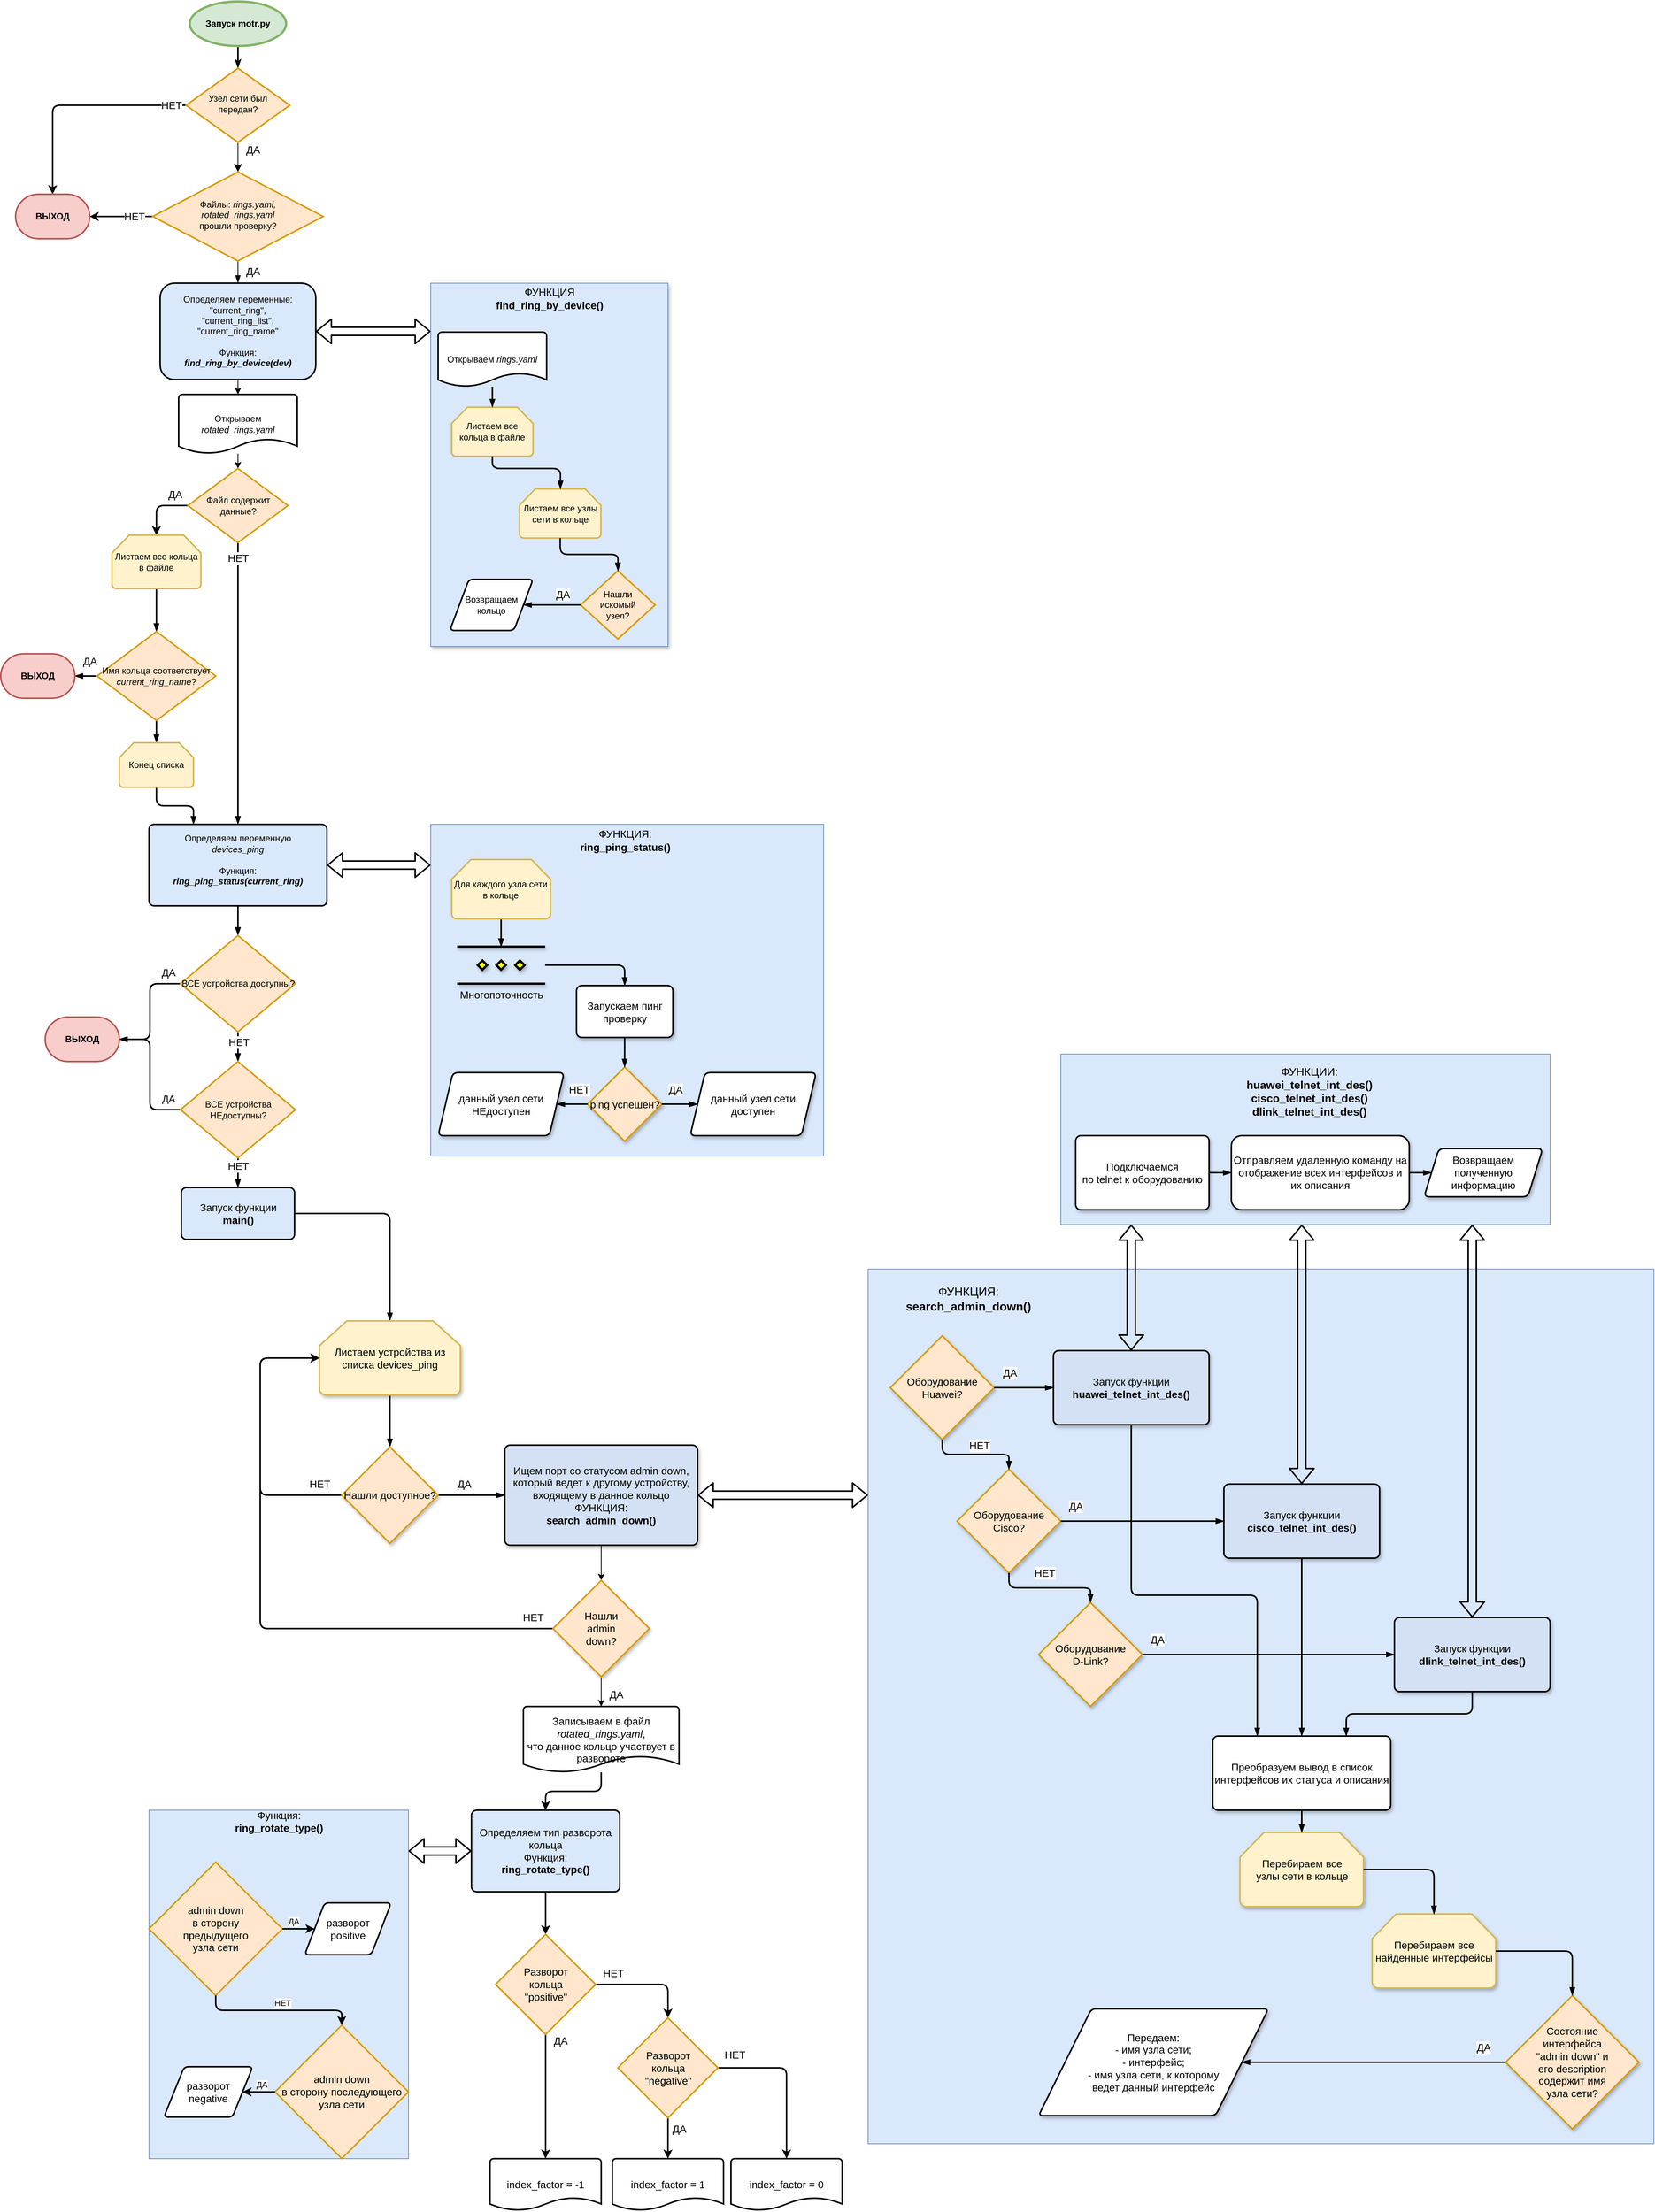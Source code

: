 <mxfile version="13.6.5" type="github">
  <diagram id="C5RBs43oDa-KdzZeNtuy" name="Page-1">
    <mxGraphModel dx="1570" dy="1043" grid="1" gridSize="10" guides="1" tooltips="1" connect="1" arrows="1" fold="1" page="1" pageScale="1" pageWidth="3300" pageHeight="4681" math="0" shadow="0">
      <root>
        <mxCell id="WIyWlLk6GJQsqaUBKTNV-0" />
        <mxCell id="WIyWlLk6GJQsqaUBKTNV-1" parent="WIyWlLk6GJQsqaUBKTNV-0" />
        <mxCell id="WIyWlLk6GJQsqaUBKTNV-2" value="" style="rounded=0;html=1;jettySize=auto;orthogonalLoop=1;fontSize=11;endArrow=classicThin;endFill=1;strokeWidth=2;shadow=0;labelBackgroundColor=none;edgeStyle=orthogonalEdgeStyle;exitX=0.5;exitY=1;exitDx=0;exitDy=0;exitPerimeter=0;" parent="WIyWlLk6GJQsqaUBKTNV-1" source="qdzVhZ0BJHm87TB0EGFF-5" target="WIyWlLk6GJQsqaUBKTNV-6" edge="1">
          <mxGeometry relative="1" as="geometry">
            <mxPoint x="370" y="80" as="sourcePoint" />
          </mxGeometry>
        </mxCell>
        <mxCell id="WIyWlLk6GJQsqaUBKTNV-4" value="&lt;div style=&quot;font-size: 14px&quot;&gt;&lt;font style=&quot;font-size: 14px&quot;&gt;ДА&lt;/font&gt;&lt;/div&gt;" style="rounded=0;html=1;jettySize=auto;orthogonalLoop=1;fontSize=11;endArrow=classic;endFill=1;endSize=8;strokeWidth=1;shadow=0;labelBackgroundColor=none;edgeStyle=orthogonalEdgeStyle;" parent="WIyWlLk6GJQsqaUBKTNV-1" source="WIyWlLk6GJQsqaUBKTNV-6" target="WIyWlLk6GJQsqaUBKTNV-10" edge="1">
          <mxGeometry x="-0.5" y="20" relative="1" as="geometry">
            <mxPoint as="offset" />
          </mxGeometry>
        </mxCell>
        <mxCell id="qdzVhZ0BJHm87TB0EGFF-9" style="edgeStyle=orthogonalEdgeStyle;rounded=1;orthogonalLoop=1;jettySize=auto;html=1;entryX=0.5;entryY=0;entryDx=0;entryDy=0;entryPerimeter=0;strokeWidth=2;" edge="1" parent="WIyWlLk6GJQsqaUBKTNV-1" source="WIyWlLk6GJQsqaUBKTNV-6" target="qdzVhZ0BJHm87TB0EGFF-6">
          <mxGeometry relative="1" as="geometry" />
        </mxCell>
        <mxCell id="qdzVhZ0BJHm87TB0EGFF-10" value="&lt;font style=&quot;font-size: 14px&quot;&gt;НЕТ&lt;/font&gt;" style="edgeLabel;html=1;align=center;verticalAlign=middle;resizable=0;points=[];" vertex="1" connectable="0" parent="qdzVhZ0BJHm87TB0EGFF-9">
          <mxGeometry x="-0.043" y="4" relative="1" as="geometry">
            <mxPoint x="123.43" y="-4" as="offset" />
          </mxGeometry>
        </mxCell>
        <mxCell id="WIyWlLk6GJQsqaUBKTNV-6" value="Узел сети был передан?" style="rhombus;whiteSpace=wrap;html=1;shadow=0;fontFamily=Helvetica;fontSize=12;align=center;strokeWidth=2;spacing=6;spacingTop=-4;fillColor=#ffe6cc;strokeColor=#d79b00;" parent="WIyWlLk6GJQsqaUBKTNV-1" vertex="1">
          <mxGeometry x="300" y="110" width="140" height="100" as="geometry" />
        </mxCell>
        <mxCell id="WIyWlLk6GJQsqaUBKTNV-8" value="&lt;font style=&quot;font-size: 14px&quot;&gt;ДА&lt;/font&gt;" style="rounded=0;html=1;jettySize=auto;orthogonalLoop=1;fontSize=11;endArrow=blockThin;endFill=1;endSize=8;strokeWidth=1;shadow=0;labelBackgroundColor=none;edgeStyle=orthogonalEdgeStyle;" parent="WIyWlLk6GJQsqaUBKTNV-1" source="WIyWlLk6GJQsqaUBKTNV-10" target="WIyWlLk6GJQsqaUBKTNV-11" edge="1">
          <mxGeometry x="0.333" y="20" relative="1" as="geometry">
            <mxPoint as="offset" />
          </mxGeometry>
        </mxCell>
        <mxCell id="qdzVhZ0BJHm87TB0EGFF-11" style="edgeStyle=orthogonalEdgeStyle;rounded=0;orthogonalLoop=1;jettySize=auto;html=1;entryX=1;entryY=0.5;entryDx=0;entryDy=0;entryPerimeter=0;strokeWidth=2;" edge="1" parent="WIyWlLk6GJQsqaUBKTNV-1" source="WIyWlLk6GJQsqaUBKTNV-10" target="qdzVhZ0BJHm87TB0EGFF-6">
          <mxGeometry relative="1" as="geometry" />
        </mxCell>
        <mxCell id="qdzVhZ0BJHm87TB0EGFF-12" value="&lt;font style=&quot;font-size: 14px&quot;&gt;НЕТ&lt;/font&gt;" style="edgeLabel;html=1;align=center;verticalAlign=middle;resizable=0;points=[];" vertex="1" connectable="0" parent="qdzVhZ0BJHm87TB0EGFF-11">
          <mxGeometry x="-0.015" y="-1" relative="1" as="geometry">
            <mxPoint x="16.67" y="1" as="offset" />
          </mxGeometry>
        </mxCell>
        <mxCell id="WIyWlLk6GJQsqaUBKTNV-10" value="&lt;div&gt;Файлы: &lt;i&gt;rings.yaml,&lt;/i&gt;&lt;/div&gt;&lt;div&gt;&lt;i&gt;rotated_rings.yaml&lt;/i&gt;&lt;/div&gt;&lt;div&gt;прошли проверку?&lt;br&gt;&lt;/div&gt;" style="rhombus;whiteSpace=wrap;html=1;shadow=0;fontFamily=Helvetica;fontSize=12;align=center;strokeWidth=2;spacing=6;spacingTop=-4;fillColor=#ffe6cc;strokeColor=#d79b00;" parent="WIyWlLk6GJQsqaUBKTNV-1" vertex="1">
          <mxGeometry x="255" y="250" width="230" height="120" as="geometry" />
        </mxCell>
        <mxCell id="qdzVhZ0BJHm87TB0EGFF-20" value="" style="edgeStyle=orthogonalEdgeStyle;rounded=0;orthogonalLoop=1;jettySize=auto;html=1;" edge="1" parent="WIyWlLk6GJQsqaUBKTNV-1" source="WIyWlLk6GJQsqaUBKTNV-11" target="qdzVhZ0BJHm87TB0EGFF-19">
          <mxGeometry relative="1" as="geometry" />
        </mxCell>
        <mxCell id="WIyWlLk6GJQsqaUBKTNV-11" value="&lt;div&gt;Определяем переменные:&lt;/div&gt;&lt;div&gt; &quot;current_ring&quot;, &lt;br&gt;&lt;/div&gt;&lt;div&gt;&quot;current_ring_list&quot;,&lt;/div&gt;&lt;div&gt; &quot;current_ring_name&quot;&lt;/div&gt;&lt;div&gt;&lt;br&gt;&lt;/div&gt;&lt;div&gt;Функция:&lt;/div&gt;&lt;div&gt;&lt;b&gt;&lt;i&gt;find_ring_by_device(dev)&lt;/i&gt;&lt;/b&gt;&lt;br&gt;&lt;/div&gt;" style="rounded=1;whiteSpace=wrap;html=1;fontSize=12;glass=0;strokeWidth=2;shadow=0;fillColor=#dae8fc;" parent="WIyWlLk6GJQsqaUBKTNV-1" vertex="1">
          <mxGeometry x="265" y="400" width="210" height="130" as="geometry" />
        </mxCell>
        <mxCell id="qdzVhZ0BJHm87TB0EGFF-5" value="&lt;b&gt;Запуск motr.py&lt;/b&gt;" style="strokeWidth=3;html=1;shape=mxgraph.flowchart.start_1;whiteSpace=wrap;fillColor=#d5e8d4;strokeColor=#82b366;" vertex="1" parent="WIyWlLk6GJQsqaUBKTNV-1">
          <mxGeometry x="305" y="20" width="130" height="60" as="geometry" />
        </mxCell>
        <mxCell id="qdzVhZ0BJHm87TB0EGFF-6" value="&lt;b&gt;ВЫХОД&lt;/b&gt;" style="strokeWidth=2;html=1;shape=mxgraph.flowchart.terminator;whiteSpace=wrap;fillColor=#f8cecc;strokeColor=#b85450;" vertex="1" parent="WIyWlLk6GJQsqaUBKTNV-1">
          <mxGeometry x="70" y="280" width="100" height="60" as="geometry" />
        </mxCell>
        <mxCell id="qdzVhZ0BJHm87TB0EGFF-23" value="" style="edgeStyle=orthogonalEdgeStyle;rounded=0;orthogonalLoop=1;jettySize=auto;html=1;" edge="1" parent="WIyWlLk6GJQsqaUBKTNV-1" source="qdzVhZ0BJHm87TB0EGFF-19" target="qdzVhZ0BJHm87TB0EGFF-22">
          <mxGeometry relative="1" as="geometry" />
        </mxCell>
        <mxCell id="qdzVhZ0BJHm87TB0EGFF-19" value="Открываем &lt;i&gt;rotated_rings.yaml&lt;/i&gt;" style="strokeWidth=2;html=1;shape=mxgraph.flowchart.document2;whiteSpace=wrap;size=0.25;" vertex="1" parent="WIyWlLk6GJQsqaUBKTNV-1">
          <mxGeometry x="290" y="550" width="160" height="80" as="geometry" />
        </mxCell>
        <mxCell id="qdzVhZ0BJHm87TB0EGFF-53" style="edgeStyle=orthogonalEdgeStyle;rounded=0;orthogonalLoop=1;jettySize=auto;html=1;endArrow=blockThin;endFill=1;strokeWidth=2;entryX=0.5;entryY=0;entryDx=0;entryDy=0;" edge="1" parent="WIyWlLk6GJQsqaUBKTNV-1" source="qdzVhZ0BJHm87TB0EGFF-22" target="qdzVhZ0BJHm87TB0EGFF-37">
          <mxGeometry relative="1" as="geometry">
            <mxPoint x="270" y="1140" as="targetPoint" />
          </mxGeometry>
        </mxCell>
        <mxCell id="qdzVhZ0BJHm87TB0EGFF-55" value="&lt;font style=&quot;font-size: 14px&quot;&gt;НЕТ&lt;/font&gt;" style="edgeLabel;html=1;align=center;verticalAlign=middle;resizable=0;points=[];" vertex="1" connectable="0" parent="qdzVhZ0BJHm87TB0EGFF-53">
          <mxGeometry x="-0.44" relative="1" as="geometry">
            <mxPoint y="-86" as="offset" />
          </mxGeometry>
        </mxCell>
        <mxCell id="qdzVhZ0BJHm87TB0EGFF-222" style="edgeStyle=orthogonalEdgeStyle;sketch=0;orthogonalLoop=1;jettySize=auto;html=1;exitX=0;exitY=0.5;exitDx=0;exitDy=0;entryX=0.5;entryY=0;entryDx=0;entryDy=0;entryPerimeter=0;strokeWidth=2;rounded=1;" edge="1" parent="WIyWlLk6GJQsqaUBKTNV-1" source="qdzVhZ0BJHm87TB0EGFF-22" target="qdzVhZ0BJHm87TB0EGFF-27">
          <mxGeometry relative="1" as="geometry" />
        </mxCell>
        <mxCell id="qdzVhZ0BJHm87TB0EGFF-247" value="&lt;font style=&quot;font-size: 14px&quot;&gt;ДА&lt;/font&gt;" style="edgeLabel;html=1;align=center;verticalAlign=middle;resizable=0;points=[];" vertex="1" connectable="0" parent="qdzVhZ0BJHm87TB0EGFF-222">
          <mxGeometry x="-0.746" relative="1" as="geometry">
            <mxPoint x="-7.5" y="-15" as="offset" />
          </mxGeometry>
        </mxCell>
        <mxCell id="qdzVhZ0BJHm87TB0EGFF-22" value="Файл содержит данные?" style="rhombus;whiteSpace=wrap;html=1;strokeWidth=2;fillColor=#ffe6cc;strokeColor=#d79b00;" vertex="1" parent="WIyWlLk6GJQsqaUBKTNV-1">
          <mxGeometry x="302.5" y="650" width="135" height="100" as="geometry" />
        </mxCell>
        <mxCell id="qdzVhZ0BJHm87TB0EGFF-31" value="" style="edgeStyle=orthogonalEdgeStyle;rounded=0;orthogonalLoop=1;jettySize=auto;html=1;endArrow=blockThin;endFill=1;strokeWidth=2;" edge="1" parent="WIyWlLk6GJQsqaUBKTNV-1" source="qdzVhZ0BJHm87TB0EGFF-27" target="qdzVhZ0BJHm87TB0EGFF-30">
          <mxGeometry relative="1" as="geometry" />
        </mxCell>
        <mxCell id="qdzVhZ0BJHm87TB0EGFF-27" value="Листаем все кольца в файле" style="strokeWidth=2;html=1;shape=mxgraph.flowchart.loop_limit;whiteSpace=wrap;fillColor=#fff2cc;strokeColor=#d6b656;" vertex="1" parent="WIyWlLk6GJQsqaUBKTNV-1">
          <mxGeometry x="200" y="740" width="120" height="72" as="geometry" />
        </mxCell>
        <mxCell id="qdzVhZ0BJHm87TB0EGFF-45" value="" style="edgeStyle=orthogonalEdgeStyle;rounded=0;orthogonalLoop=1;jettySize=auto;html=1;endArrow=blockThin;endFill=1;strokeWidth=2;" edge="1" parent="WIyWlLk6GJQsqaUBKTNV-1" source="qdzVhZ0BJHm87TB0EGFF-30" target="qdzVhZ0BJHm87TB0EGFF-44">
          <mxGeometry relative="1" as="geometry" />
        </mxCell>
        <mxCell id="qdzVhZ0BJHm87TB0EGFF-51" value="" style="edgeStyle=orthogonalEdgeStyle;rounded=0;orthogonalLoop=1;jettySize=auto;html=1;endArrow=blockThin;endFill=1;strokeWidth=2;" edge="1" parent="WIyWlLk6GJQsqaUBKTNV-1" source="qdzVhZ0BJHm87TB0EGFF-30" target="qdzVhZ0BJHm87TB0EGFF-47">
          <mxGeometry relative="1" as="geometry" />
        </mxCell>
        <mxCell id="qdzVhZ0BJHm87TB0EGFF-52" value="&lt;font style=&quot;font-size: 14px&quot;&gt;ДА&lt;/font&gt;" style="edgeLabel;html=1;align=center;verticalAlign=middle;resizable=0;points=[];" vertex="1" connectable="0" parent="qdzVhZ0BJHm87TB0EGFF-51">
          <mxGeometry x="-0.218" y="2" relative="1" as="geometry">
            <mxPoint x="9.31" y="-22" as="offset" />
          </mxGeometry>
        </mxCell>
        <mxCell id="qdzVhZ0BJHm87TB0EGFF-30" value="&lt;div align=&quot;center&quot;&gt;Имя кольца соответствует&lt;/div&gt;&lt;div align=&quot;center&quot;&gt;&lt;i&gt;current_ring_name&lt;/i&gt;?&lt;br&gt;&lt;/div&gt;" style="rhombus;whiteSpace=wrap;html=1;strokeWidth=2;fillColor=#ffe6cc;strokeColor=#d79b00;align=center;" vertex="1" parent="WIyWlLk6GJQsqaUBKTNV-1">
          <mxGeometry x="180" y="870" width="160" height="120" as="geometry" />
        </mxCell>
        <mxCell id="qdzVhZ0BJHm87TB0EGFF-58" value="" style="edgeStyle=orthogonalEdgeStyle;rounded=0;orthogonalLoop=1;jettySize=auto;html=1;endArrow=blockThin;endFill=1;strokeWidth=2;" edge="1" parent="WIyWlLk6GJQsqaUBKTNV-1" source="qdzVhZ0BJHm87TB0EGFF-37" target="qdzVhZ0BJHm87TB0EGFF-57">
          <mxGeometry relative="1" as="geometry" />
        </mxCell>
        <mxCell id="qdzVhZ0BJHm87TB0EGFF-37" value="&lt;div&gt;Определяем переменную&lt;/div&gt;&lt;div&gt;&lt;i&gt;devices_ping&lt;/i&gt;&lt;/div&gt;&lt;div&gt;&lt;i&gt;&lt;/i&gt;&lt;br&gt;&lt;/div&gt;&lt;div&gt;Функция:&lt;/div&gt;&lt;div&gt;&lt;b&gt;&lt;i&gt;ring_ping_status(current_ring)&lt;/i&gt;&lt;/b&gt;&lt;/div&gt;&lt;div&gt;&lt;i&gt;&lt;/i&gt;&lt;br&gt;&lt;/div&gt;" style="rounded=1;whiteSpace=wrap;html=1;absoluteArcSize=1;arcSize=14;strokeWidth=2;fillColor=#dae8fc;" vertex="1" parent="WIyWlLk6GJQsqaUBKTNV-1">
          <mxGeometry x="250" y="1130" width="240" height="110" as="geometry" />
        </mxCell>
        <mxCell id="qdzVhZ0BJHm87TB0EGFF-46" value="" style="edgeStyle=orthogonalEdgeStyle;rounded=1;orthogonalLoop=1;jettySize=auto;html=1;endArrow=blockThin;endFill=1;strokeWidth=2;entryX=0.25;entryY=0;entryDx=0;entryDy=0;" edge="1" parent="WIyWlLk6GJQsqaUBKTNV-1" source="qdzVhZ0BJHm87TB0EGFF-44" target="qdzVhZ0BJHm87TB0EGFF-37">
          <mxGeometry relative="1" as="geometry" />
        </mxCell>
        <mxCell id="qdzVhZ0BJHm87TB0EGFF-44" value="Конец списка" style="strokeWidth=2;html=1;shape=mxgraph.flowchart.loop_limit;whiteSpace=wrap;fillColor=#fff2cc;strokeColor=#d6b656;" vertex="1" parent="WIyWlLk6GJQsqaUBKTNV-1">
          <mxGeometry x="210" y="1020" width="100" height="60" as="geometry" />
        </mxCell>
        <mxCell id="qdzVhZ0BJHm87TB0EGFF-47" value="&lt;b&gt;ВЫХОД&lt;/b&gt;" style="strokeWidth=2;html=1;shape=mxgraph.flowchart.terminator;whiteSpace=wrap;fillColor=#f8cecc;strokeColor=#b85450;" vertex="1" parent="WIyWlLk6GJQsqaUBKTNV-1">
          <mxGeometry x="50" y="900" width="100" height="60" as="geometry" />
        </mxCell>
        <mxCell id="qdzVhZ0BJHm87TB0EGFF-61" value="" style="edgeStyle=orthogonalEdgeStyle;rounded=0;orthogonalLoop=1;jettySize=auto;html=1;endArrow=blockThin;endFill=1;strokeWidth=2;" edge="1" parent="WIyWlLk6GJQsqaUBKTNV-1" source="qdzVhZ0BJHm87TB0EGFF-57" target="qdzVhZ0BJHm87TB0EGFF-60">
          <mxGeometry relative="1" as="geometry" />
        </mxCell>
        <mxCell id="qdzVhZ0BJHm87TB0EGFF-62" value="&lt;font style=&quot;font-size: 14px&quot;&gt;НЕТ&lt;/font&gt;" style="edgeLabel;html=1;align=center;verticalAlign=middle;resizable=0;points=[];" vertex="1" connectable="0" parent="qdzVhZ0BJHm87TB0EGFF-61">
          <mxGeometry x="-0.299" y="1" relative="1" as="geometry">
            <mxPoint as="offset" />
          </mxGeometry>
        </mxCell>
        <mxCell id="qdzVhZ0BJHm87TB0EGFF-64" style="edgeStyle=orthogonalEdgeStyle;rounded=1;orthogonalLoop=1;jettySize=auto;html=1;endArrow=blockThin;endFill=1;strokeWidth=2;" edge="1" parent="WIyWlLk6GJQsqaUBKTNV-1" source="qdzVhZ0BJHm87TB0EGFF-57" target="qdzVhZ0BJHm87TB0EGFF-63">
          <mxGeometry relative="1" as="geometry" />
        </mxCell>
        <mxCell id="qdzVhZ0BJHm87TB0EGFF-66" value="&lt;font style=&quot;font-size: 14px&quot;&gt;ДА&lt;/font&gt;" style="edgeLabel;html=1;align=center;verticalAlign=middle;resizable=0;points=[];" vertex="1" connectable="0" parent="qdzVhZ0BJHm87TB0EGFF-64">
          <mxGeometry x="-0.633" relative="1" as="geometry">
            <mxPoint x="12.5" y="-15" as="offset" />
          </mxGeometry>
        </mxCell>
        <mxCell id="qdzVhZ0BJHm87TB0EGFF-57" value="ВСЕ устройства доступны?" style="strokeWidth=2;html=1;shape=mxgraph.flowchart.decision;whiteSpace=wrap;fillColor=#ffe6cc;strokeColor=#d79b00;" vertex="1" parent="WIyWlLk6GJQsqaUBKTNV-1">
          <mxGeometry x="292.5" y="1280" width="155" height="130" as="geometry" />
        </mxCell>
        <mxCell id="qdzVhZ0BJHm87TB0EGFF-65" style="edgeStyle=orthogonalEdgeStyle;rounded=1;orthogonalLoop=1;jettySize=auto;html=1;endArrow=blockThin;endFill=1;strokeWidth=2;" edge="1" parent="WIyWlLk6GJQsqaUBKTNV-1" source="qdzVhZ0BJHm87TB0EGFF-60" target="qdzVhZ0BJHm87TB0EGFF-63">
          <mxGeometry relative="1" as="geometry" />
        </mxCell>
        <mxCell id="qdzVhZ0BJHm87TB0EGFF-67" value="&lt;font style=&quot;font-size: 13px&quot;&gt;ДА&lt;/font&gt;" style="edgeLabel;html=1;align=center;verticalAlign=middle;resizable=0;points=[];" vertex="1" connectable="0" parent="qdzVhZ0BJHm87TB0EGFF-65">
          <mxGeometry x="-0.657" relative="1" as="geometry">
            <mxPoint x="14.17" y="-15" as="offset" />
          </mxGeometry>
        </mxCell>
        <mxCell id="qdzVhZ0BJHm87TB0EGFF-69" value="" style="edgeStyle=orthogonalEdgeStyle;rounded=0;orthogonalLoop=1;jettySize=auto;html=1;endArrow=blockThin;endFill=1;strokeWidth=2;" edge="1" parent="WIyWlLk6GJQsqaUBKTNV-1" source="qdzVhZ0BJHm87TB0EGFF-60" target="qdzVhZ0BJHm87TB0EGFF-68">
          <mxGeometry relative="1" as="geometry">
            <Array as="points">
              <mxPoint x="370" y="1590" />
              <mxPoint x="370" y="1590" />
            </Array>
          </mxGeometry>
        </mxCell>
        <mxCell id="qdzVhZ0BJHm87TB0EGFF-70" value="&lt;font style=&quot;font-size: 14px&quot;&gt;НЕТ&lt;/font&gt;" style="edgeLabel;html=1;align=center;verticalAlign=middle;resizable=0;points=[];" vertex="1" connectable="0" parent="qdzVhZ0BJHm87TB0EGFF-69">
          <mxGeometry x="-0.333" y="6" relative="1" as="geometry">
            <mxPoint x="-6" y="-3.14" as="offset" />
          </mxGeometry>
        </mxCell>
        <mxCell id="qdzVhZ0BJHm87TB0EGFF-60" value="ВСЕ устройства НЕдоступны?" style="strokeWidth=2;html=1;shape=mxgraph.flowchart.decision;whiteSpace=wrap;fillColor=#ffe6cc;strokeColor=#d79b00;" vertex="1" parent="WIyWlLk6GJQsqaUBKTNV-1">
          <mxGeometry x="292.5" y="1450" width="155" height="130" as="geometry" />
        </mxCell>
        <mxCell id="qdzVhZ0BJHm87TB0EGFF-63" value="&lt;b&gt;ВЫХОД&lt;/b&gt;" style="strokeWidth=2;html=1;shape=mxgraph.flowchart.terminator;whiteSpace=wrap;fillColor=#f8cecc;strokeColor=#b85450;" vertex="1" parent="WIyWlLk6GJQsqaUBKTNV-1">
          <mxGeometry x="110" y="1390" width="100" height="60" as="geometry" />
        </mxCell>
        <mxCell id="qdzVhZ0BJHm87TB0EGFF-146" style="edgeStyle=orthogonalEdgeStyle;rounded=1;orthogonalLoop=1;jettySize=auto;html=1;endArrow=blockThin;endFill=1;strokeWidth=2;fontSize=14;fontColor=#000000;" edge="1" parent="WIyWlLk6GJQsqaUBKTNV-1" source="qdzVhZ0BJHm87TB0EGFF-68" target="qdzVhZ0BJHm87TB0EGFF-136">
          <mxGeometry relative="1" as="geometry" />
        </mxCell>
        <mxCell id="qdzVhZ0BJHm87TB0EGFF-68" value="&lt;div style=&quot;font-size: 14px&quot;&gt;&lt;font style=&quot;font-size: 14px&quot;&gt;Запуск функции &lt;b&gt;&lt;br&gt;&lt;/b&gt;&lt;/font&gt;&lt;/div&gt;&lt;div style=&quot;font-size: 14px&quot;&gt;&lt;font style=&quot;font-size: 14px&quot;&gt;&lt;b&gt;main()&lt;/b&gt;&lt;br&gt;&lt;/font&gt;&lt;/div&gt;" style="rounded=1;whiteSpace=wrap;html=1;absoluteArcSize=1;arcSize=14;strokeWidth=2;fillColor=#dae8fc;" vertex="1" parent="WIyWlLk6GJQsqaUBKTNV-1">
          <mxGeometry x="293.64" y="1620" width="152.73" height="70" as="geometry" />
        </mxCell>
        <mxCell id="qdzVhZ0BJHm87TB0EGFF-138" value="" style="edgeStyle=orthogonalEdgeStyle;rounded=1;orthogonalLoop=1;jettySize=auto;html=1;endArrow=blockThin;endFill=1;strokeWidth=2;fontSize=14;fontColor=#000000;" edge="1" parent="WIyWlLk6GJQsqaUBKTNV-1" source="qdzVhZ0BJHm87TB0EGFF-136" target="qdzVhZ0BJHm87TB0EGFF-137">
          <mxGeometry relative="1" as="geometry" />
        </mxCell>
        <mxCell id="qdzVhZ0BJHm87TB0EGFF-136" value="Листаем устройства из списка devices_ping" style="strokeWidth=2;html=1;shape=mxgraph.flowchart.loop_limit;whiteSpace=wrap;shadow=1;fillColor=#fff2cc;fontSize=14;strokeColor=#d6b656;" vertex="1" parent="WIyWlLk6GJQsqaUBKTNV-1">
          <mxGeometry x="480" y="1800" width="190" height="100" as="geometry" />
        </mxCell>
        <mxCell id="qdzVhZ0BJHm87TB0EGFF-140" value="" style="edgeStyle=orthogonalEdgeStyle;rounded=0;orthogonalLoop=1;jettySize=auto;html=1;endArrow=blockThin;endFill=1;strokeWidth=2;fontSize=14;fontColor=#000000;" edge="1" parent="WIyWlLk6GJQsqaUBKTNV-1" source="qdzVhZ0BJHm87TB0EGFF-137" target="qdzVhZ0BJHm87TB0EGFF-139">
          <mxGeometry relative="1" as="geometry">
            <Array as="points">
              <mxPoint x="670" y="2035" />
              <mxPoint x="670" y="2035" />
            </Array>
          </mxGeometry>
        </mxCell>
        <mxCell id="qdzVhZ0BJHm87TB0EGFF-143" value="ДА" style="edgeLabel;html=1;align=center;verticalAlign=middle;resizable=0;points=[];fontSize=14;fontColor=#000000;" vertex="1" connectable="0" parent="qdzVhZ0BJHm87TB0EGFF-140">
          <mxGeometry x="-0.236" relative="1" as="geometry">
            <mxPoint y="-15.03" as="offset" />
          </mxGeometry>
        </mxCell>
        <mxCell id="qdzVhZ0BJHm87TB0EGFF-243" style="edgeStyle=orthogonalEdgeStyle;rounded=1;sketch=0;orthogonalLoop=1;jettySize=auto;html=1;entryX=0;entryY=0.5;entryDx=0;entryDy=0;entryPerimeter=0;strokeWidth=2;" edge="1" parent="WIyWlLk6GJQsqaUBKTNV-1" source="qdzVhZ0BJHm87TB0EGFF-137" target="qdzVhZ0BJHm87TB0EGFF-136">
          <mxGeometry relative="1" as="geometry">
            <Array as="points">
              <mxPoint x="400" y="2035" />
              <mxPoint x="400" y="1850" />
            </Array>
          </mxGeometry>
        </mxCell>
        <mxCell id="qdzVhZ0BJHm87TB0EGFF-245" value="&lt;font style=&quot;font-size: 14px;&quot;&gt;НЕТ&lt;/font&gt;" style="edgeLabel;html=1;align=center;verticalAlign=middle;resizable=0;points=[];fontSize=14;" vertex="1" connectable="0" parent="qdzVhZ0BJHm87TB0EGFF-243">
          <mxGeometry x="-0.808" y="-4" relative="1" as="geometry">
            <mxPoint x="6" y="-11" as="offset" />
          </mxGeometry>
        </mxCell>
        <mxCell id="qdzVhZ0BJHm87TB0EGFF-137" value="Нашли доступное?" style="strokeWidth=2;html=1;shape=mxgraph.flowchart.decision;whiteSpace=wrap;shadow=1;fillColor=#ffe6cc;fontSize=14;strokeColor=#d79b00;" vertex="1" parent="WIyWlLk6GJQsqaUBKTNV-1">
          <mxGeometry x="510" y="1970" width="130" height="130" as="geometry" />
        </mxCell>
        <mxCell id="qdzVhZ0BJHm87TB0EGFF-215" value="" style="edgeStyle=orthogonalEdgeStyle;curved=0;rounded=1;sketch=0;orthogonalLoop=1;jettySize=auto;html=1;" edge="1" parent="WIyWlLk6GJQsqaUBKTNV-1" source="qdzVhZ0BJHm87TB0EGFF-139" target="qdzVhZ0BJHm87TB0EGFF-213">
          <mxGeometry relative="1" as="geometry" />
        </mxCell>
        <mxCell id="qdzVhZ0BJHm87TB0EGFF-139" value="&lt;div&gt;Ищем порт со статусом admin down, который ведет к другому устройству, входящему в данное кольцо&lt;/div&gt;&lt;div&gt;ФУНКЦИЯ:&lt;/div&gt;&lt;div&gt;&lt;b&gt;search_admin_down()&lt;/b&gt;&lt;br&gt;&lt;/div&gt;" style="rounded=1;whiteSpace=wrap;html=1;absoluteArcSize=1;arcSize=14;strokeWidth=2;shadow=1;fillColor=#D4E1F5;fontSize=14;fontColor=#000000;" vertex="1" parent="WIyWlLk6GJQsqaUBKTNV-1">
          <mxGeometry x="730" y="1967.5" width="260" height="135" as="geometry" />
        </mxCell>
        <mxCell id="qdzVhZ0BJHm87TB0EGFF-178" value="" style="shape=flexArrow;endArrow=classic;startArrow=classic;html=1;strokeWidth=2;fontSize=14;fontColor=#000000;exitX=1;exitY=0.5;exitDx=0;exitDy=0;" edge="1" parent="WIyWlLk6GJQsqaUBKTNV-1" source="qdzVhZ0BJHm87TB0EGFF-37">
          <mxGeometry width="50" height="50" relative="1" as="geometry">
            <mxPoint x="930" y="1270" as="sourcePoint" />
            <mxPoint x="630" y="1185" as="targetPoint" />
          </mxGeometry>
        </mxCell>
        <mxCell id="qdzVhZ0BJHm87TB0EGFF-179" value="" style="shape=flexArrow;endArrow=classic;startArrow=classic;html=1;strokeWidth=2;fontSize=14;fontColor=#000000;exitX=1;exitY=0.5;exitDx=0;exitDy=0;" edge="1" parent="WIyWlLk6GJQsqaUBKTNV-1" source="WIyWlLk6GJQsqaUBKTNV-11">
          <mxGeometry width="50" height="50" relative="1" as="geometry">
            <mxPoint x="720" y="470" as="sourcePoint" />
            <mxPoint x="630" y="465" as="targetPoint" />
          </mxGeometry>
        </mxCell>
        <mxCell id="qdzVhZ0BJHm87TB0EGFF-205" value="" style="group" vertex="1" connectable="0" parent="WIyWlLk6GJQsqaUBKTNV-1">
          <mxGeometry x="1480" y="1440" width="660" height="230" as="geometry" />
        </mxCell>
        <mxCell id="qdzVhZ0BJHm87TB0EGFF-164" value="" style="group;fillColor=#dae8fc;strokeColor=#6c8ebf;container=0;fontSize=14;fontStyle=2" vertex="1" connectable="0" parent="qdzVhZ0BJHm87TB0EGFF-205">
          <mxGeometry width="660" height="230" as="geometry" />
        </mxCell>
        <mxCell id="qdzVhZ0BJHm87TB0EGFF-157" value="&lt;div&gt;Подключаемся&lt;/div&gt;&lt;div&gt;по telnet к оборудованию&lt;br&gt;&lt;/div&gt;" style="rounded=1;whiteSpace=wrap;html=1;absoluteArcSize=1;arcSize=14;strokeWidth=2;shadow=1;fontSize=14;" vertex="1" parent="qdzVhZ0BJHm87TB0EGFF-205">
          <mxGeometry x="20" y="110" width="180" height="100" as="geometry" />
        </mxCell>
        <mxCell id="qdzVhZ0BJHm87TB0EGFF-160" value="Отправляем удаленную команду на отображение всех интерфейсов и их описания" style="whiteSpace=wrap;html=1;rounded=1;shadow=1;fontSize=14;strokeWidth=2;arcSize=14;" vertex="1" parent="qdzVhZ0BJHm87TB0EGFF-205">
          <mxGeometry x="230" y="110" width="240" height="100" as="geometry" />
        </mxCell>
        <mxCell id="qdzVhZ0BJHm87TB0EGFF-161" value="" style="edgeStyle=orthogonalEdgeStyle;rounded=0;orthogonalLoop=1;jettySize=auto;html=1;endArrow=blockThin;endFill=1;strokeWidth=2;fontSize=14;fontColor=#000000;" edge="1" parent="qdzVhZ0BJHm87TB0EGFF-205" source="qdzVhZ0BJHm87TB0EGFF-157" target="qdzVhZ0BJHm87TB0EGFF-160">
          <mxGeometry relative="1" as="geometry" />
        </mxCell>
        <mxCell id="qdzVhZ0BJHm87TB0EGFF-162" value="&lt;div&gt;Возвращаем&lt;/div&gt;&lt;div&gt;полученную информацию&lt;br&gt;&lt;/div&gt;" style="shape=parallelogram;perimeter=parallelogramPerimeter;whiteSpace=wrap;html=1;fixedSize=1;rounded=1;shadow=1;fontSize=14;strokeWidth=2;arcSize=14;" vertex="1" parent="qdzVhZ0BJHm87TB0EGFF-205">
          <mxGeometry x="490" y="127.5" width="160" height="65" as="geometry" />
        </mxCell>
        <mxCell id="qdzVhZ0BJHm87TB0EGFF-163" value="" style="edgeStyle=orthogonalEdgeStyle;rounded=0;orthogonalLoop=1;jettySize=auto;html=1;endArrow=blockThin;endFill=1;strokeWidth=2;fontSize=14;fontColor=#000000;" edge="1" parent="qdzVhZ0BJHm87TB0EGFF-205" source="qdzVhZ0BJHm87TB0EGFF-160" target="qdzVhZ0BJHm87TB0EGFF-162">
          <mxGeometry relative="1" as="geometry" />
        </mxCell>
        <mxCell id="qdzVhZ0BJHm87TB0EGFF-204" value="ФУНКЦИИ:&lt;br&gt;&lt;b&gt;huawei_telnet_int_des()&lt;br&gt;cisco_telnet_int_des()&lt;br&gt;dlink_telnet_int_des()&lt;/b&gt;" style="text;html=1;align=center;verticalAlign=middle;resizable=0;points=[];autosize=1;fontSize=15;fontColor=#000000;" vertex="1" parent="qdzVhZ0BJHm87TB0EGFF-205">
          <mxGeometry x="225" y="10" width="220" height="80" as="geometry" />
        </mxCell>
        <mxCell id="qdzVhZ0BJHm87TB0EGFF-207" value="" style="group" vertex="1" connectable="0" parent="WIyWlLk6GJQsqaUBKTNV-1">
          <mxGeometry x="630" y="1130" width="530" height="447.5" as="geometry" />
        </mxCell>
        <mxCell id="qdzVhZ0BJHm87TB0EGFF-125" value="" style="group;fillColor=#dae8fc;strokeColor=#6c8ebf;container=0;fontStyle=2;fontSize=14;" vertex="1" connectable="0" parent="qdzVhZ0BJHm87TB0EGFF-207">
          <mxGeometry width="530" height="447.5" as="geometry" />
        </mxCell>
        <mxCell id="qdzVhZ0BJHm87TB0EGFF-91" value="Многопоточность" style="verticalLabelPosition=bottom;verticalAlign=top;html=1;shape=mxgraph.flowchart.parallel_mode;pointerEvents=1;shadow=1;strokeWidth=3;fillColor=#D4E1F5;fontSize=14;" vertex="1" parent="qdzVhZ0BJHm87TB0EGFF-207">
          <mxGeometry x="35.63" y="165" width="118.75" height="50" as="geometry" />
        </mxCell>
        <mxCell id="qdzVhZ0BJHm87TB0EGFF-94" value="" style="edgeStyle=orthogonalEdgeStyle;rounded=0;orthogonalLoop=1;jettySize=auto;html=1;endArrow=blockThin;endFill=1;strokeWidth=2;fontSize=14;" edge="1" parent="qdzVhZ0BJHm87TB0EGFF-207" source="qdzVhZ0BJHm87TB0EGFF-92" target="qdzVhZ0BJHm87TB0EGFF-91">
          <mxGeometry relative="1" as="geometry" />
        </mxCell>
        <mxCell id="qdzVhZ0BJHm87TB0EGFF-92" value="Для каждого узла сети в кольце" style="strokeWidth=2;html=1;shape=mxgraph.flowchart.loop_limit;whiteSpace=wrap;fillColor=#fff2cc;strokeColor=#d6b656;" vertex="1" parent="qdzVhZ0BJHm87TB0EGFF-207">
          <mxGeometry x="28.33" y="47.5" width="133.33" height="80" as="geometry" />
        </mxCell>
        <mxCell id="qdzVhZ0BJHm87TB0EGFF-96" value="Запускаем пинг проверку" style="rounded=1;whiteSpace=wrap;html=1;absoluteArcSize=1;arcSize=14;strokeWidth=2;shadow=1;fontSize=14;" vertex="1" parent="qdzVhZ0BJHm87TB0EGFF-207">
          <mxGeometry x="196.67" y="217.5" width="130" height="70" as="geometry" />
        </mxCell>
        <mxCell id="qdzVhZ0BJHm87TB0EGFF-99" value="" style="edgeStyle=orthogonalEdgeStyle;rounded=1;orthogonalLoop=1;jettySize=auto;html=1;endArrow=blockThin;endFill=1;strokeWidth=2;fontSize=14;" edge="1" parent="qdzVhZ0BJHm87TB0EGFF-207" source="qdzVhZ0BJHm87TB0EGFF-91" target="qdzVhZ0BJHm87TB0EGFF-96">
          <mxGeometry relative="1" as="geometry" />
        </mxCell>
        <mxCell id="qdzVhZ0BJHm87TB0EGFF-102" value="ping успешен?" style="rhombus;whiteSpace=wrap;html=1;rounded=1;shadow=1;fontSize=14;strokeWidth=2;arcSize=0;fillColor=#ffe6cc;strokeColor=#d79b00;" vertex="1" parent="qdzVhZ0BJHm87TB0EGFF-207">
          <mxGeometry x="211.67" y="327.5" width="100" height="100" as="geometry" />
        </mxCell>
        <mxCell id="qdzVhZ0BJHm87TB0EGFF-103" value="" style="edgeStyle=orthogonalEdgeStyle;rounded=0;orthogonalLoop=1;jettySize=auto;html=1;endArrow=blockThin;endFill=1;strokeWidth=2;fontSize=14;" edge="1" parent="qdzVhZ0BJHm87TB0EGFF-207" source="qdzVhZ0BJHm87TB0EGFF-96" target="qdzVhZ0BJHm87TB0EGFF-102">
          <mxGeometry relative="1" as="geometry" />
        </mxCell>
        <mxCell id="qdzVhZ0BJHm87TB0EGFF-104" value="данный узел сети доступен" style="shape=parallelogram;perimeter=parallelogramPerimeter;whiteSpace=wrap;html=1;fixedSize=1;rounded=1;shadow=1;fontSize=14;strokeWidth=2;arcSize=14;" vertex="1" parent="qdzVhZ0BJHm87TB0EGFF-207">
          <mxGeometry x="350" y="335" width="170" height="85" as="geometry" />
        </mxCell>
        <mxCell id="qdzVhZ0BJHm87TB0EGFF-105" value="" style="edgeStyle=orthogonalEdgeStyle;rounded=0;orthogonalLoop=1;jettySize=auto;html=1;endArrow=blockThin;endFill=1;strokeWidth=2;fontSize=14;" edge="1" parent="qdzVhZ0BJHm87TB0EGFF-207" source="qdzVhZ0BJHm87TB0EGFF-102" target="qdzVhZ0BJHm87TB0EGFF-104">
          <mxGeometry relative="1" as="geometry" />
        </mxCell>
        <mxCell id="qdzVhZ0BJHm87TB0EGFF-109" value="ДА" style="edgeLabel;html=1;align=center;verticalAlign=middle;resizable=0;points=[];fontSize=14;" vertex="1" connectable="0" parent="qdzVhZ0BJHm87TB0EGFF-105">
          <mxGeometry x="-0.16" y="-4" relative="1" as="geometry">
            <mxPoint x="0.06" y="-24" as="offset" />
          </mxGeometry>
        </mxCell>
        <mxCell id="qdzVhZ0BJHm87TB0EGFF-106" value="данный узел сети НЕдоступен" style="shape=parallelogram;perimeter=parallelogramPerimeter;whiteSpace=wrap;html=1;fixedSize=1;rounded=1;shadow=1;fontSize=14;strokeWidth=2;arcSize=14;" vertex="1" parent="qdzVhZ0BJHm87TB0EGFF-207">
          <mxGeometry x="10" y="335" width="170" height="85" as="geometry" />
        </mxCell>
        <mxCell id="qdzVhZ0BJHm87TB0EGFF-107" value="" style="edgeStyle=orthogonalEdgeStyle;rounded=0;orthogonalLoop=1;jettySize=auto;html=1;endArrow=blockThin;endFill=1;strokeWidth=2;fontSize=14;" edge="1" parent="qdzVhZ0BJHm87TB0EGFF-207" source="qdzVhZ0BJHm87TB0EGFF-102" target="qdzVhZ0BJHm87TB0EGFF-106">
          <mxGeometry relative="1" as="geometry" />
        </mxCell>
        <mxCell id="qdzVhZ0BJHm87TB0EGFF-108" value="НЕТ" style="edgeLabel;html=1;align=center;verticalAlign=middle;resizable=0;points=[];fontSize=14;" vertex="1" connectable="0" parent="qdzVhZ0BJHm87TB0EGFF-107">
          <mxGeometry x="-0.851" relative="1" as="geometry">
            <mxPoint x="-7.34" y="-20" as="offset" />
          </mxGeometry>
        </mxCell>
        <mxCell id="qdzVhZ0BJHm87TB0EGFF-206" value="&lt;font style=&quot;font-size: 14px&quot;&gt;ФУНКЦИЯ:&lt;br&gt;&lt;b&gt;ring_ping_status()&lt;/b&gt;&lt;/font&gt;&lt;div style=&quot;font-size: 14px&quot;&gt;&lt;font style=&quot;font-size: 14px&quot;&gt;&lt;br&gt;&lt;/font&gt;&lt;/div&gt;" style="text;html=1;align=center;verticalAlign=middle;resizable=0;points=[];autosize=1;fontSize=15;fontColor=#000000;" vertex="1" parent="qdzVhZ0BJHm87TB0EGFF-207">
          <mxGeometry x="181.67" width="160" height="60" as="geometry" />
        </mxCell>
        <mxCell id="qdzVhZ0BJHm87TB0EGFF-209" value="" style="group" vertex="1" connectable="0" parent="WIyWlLk6GJQsqaUBKTNV-1">
          <mxGeometry x="630" y="400" width="320" height="490" as="geometry" />
        </mxCell>
        <mxCell id="qdzVhZ0BJHm87TB0EGFF-84" value="" style="group;fillColor=#dae8fc;shadow=1;fontStyle=2;fontSize=14;container=0;strokeColor=#6c8ebf;" vertex="1" connectable="0" parent="qdzVhZ0BJHm87TB0EGFF-209">
          <mxGeometry width="320" height="490" as="geometry" />
        </mxCell>
        <mxCell id="qdzVhZ0BJHm87TB0EGFF-71" value="Открываем &lt;i&gt;rings.yaml&lt;/i&gt;" style="strokeWidth=2;html=1;shape=mxgraph.flowchart.document2;whiteSpace=wrap;size=0.25;" vertex="1" parent="qdzVhZ0BJHm87TB0EGFF-209">
          <mxGeometry x="10" y="66" width="146.401" height="73.6" as="geometry" />
        </mxCell>
        <mxCell id="qdzVhZ0BJHm87TB0EGFF-72" value="Листаем все кольца в файле" style="strokeWidth=2;html=1;shape=mxgraph.flowchart.loop_limit;whiteSpace=wrap;fillColor=#fff2cc;strokeColor=#d6b656;" vertex="1" parent="qdzVhZ0BJHm87TB0EGFF-209">
          <mxGeometry x="28.3" y="167.2" width="109.8" height="66.24" as="geometry" />
        </mxCell>
        <mxCell id="qdzVhZ0BJHm87TB0EGFF-74" value="" style="edgeStyle=orthogonalEdgeStyle;rounded=0;orthogonalLoop=1;jettySize=auto;html=1;endArrow=blockThin;endFill=1;strokeWidth=2;" edge="1" parent="qdzVhZ0BJHm87TB0EGFF-209" source="qdzVhZ0BJHm87TB0EGFF-71" target="qdzVhZ0BJHm87TB0EGFF-72">
          <mxGeometry relative="1" as="geometry" />
        </mxCell>
        <mxCell id="qdzVhZ0BJHm87TB0EGFF-73" value="Листаем все узлы сети в кольце" style="strokeWidth=2;html=1;shape=mxgraph.flowchart.loop_limit;whiteSpace=wrap;fillColor=#fff2cc;strokeColor=#d6b656;" vertex="1" parent="qdzVhZ0BJHm87TB0EGFF-209">
          <mxGeometry x="119.8" y="277.6" width="109.8" height="66.24" as="geometry" />
        </mxCell>
        <mxCell id="qdzVhZ0BJHm87TB0EGFF-75" style="edgeStyle=orthogonalEdgeStyle;rounded=1;orthogonalLoop=1;jettySize=auto;html=1;endArrow=blockThin;endFill=1;strokeWidth=2;" edge="1" parent="qdzVhZ0BJHm87TB0EGFF-209" source="qdzVhZ0BJHm87TB0EGFF-72" target="qdzVhZ0BJHm87TB0EGFF-73">
          <mxGeometry relative="1" as="geometry">
            <Array as="points">
              <mxPoint x="83" y="250" />
              <mxPoint x="175" y="250" />
            </Array>
          </mxGeometry>
        </mxCell>
        <mxCell id="qdzVhZ0BJHm87TB0EGFF-77" value="&lt;div&gt;Нашли &lt;br&gt;&lt;/div&gt;&lt;div&gt;искомый &lt;br&gt;&lt;/div&gt;&lt;div&gt;узел?&lt;/div&gt;" style="rhombus;whiteSpace=wrap;html=1;strokeColor=#d79b00;strokeWidth=2;fillColor=#ffe6cc;" vertex="1" parent="qdzVhZ0BJHm87TB0EGFF-209">
          <mxGeometry x="202.151" y="388" width="100.65" height="92" as="geometry" />
        </mxCell>
        <mxCell id="qdzVhZ0BJHm87TB0EGFF-78" value="" style="edgeStyle=orthogonalEdgeStyle;rounded=1;orthogonalLoop=1;jettySize=auto;html=1;endArrow=blockThin;endFill=1;strokeWidth=2;" edge="1" parent="qdzVhZ0BJHm87TB0EGFF-209" source="qdzVhZ0BJHm87TB0EGFF-73" target="qdzVhZ0BJHm87TB0EGFF-77">
          <mxGeometry relative="1" as="geometry" />
        </mxCell>
        <mxCell id="qdzVhZ0BJHm87TB0EGFF-81" value="&lt;div&gt;Возвращаем&lt;/div&gt;&lt;div&gt;кольцо&lt;br&gt; &lt;/div&gt;" style="shape=parallelogram;html=1;strokeWidth=2;perimeter=parallelogramPerimeter;whiteSpace=wrap;rounded=1;arcSize=12;size=0.23;" vertex="1" parent="qdzVhZ0BJHm87TB0EGFF-209">
          <mxGeometry x="25.802" y="399.5" width="112.298" height="69" as="geometry" />
        </mxCell>
        <mxCell id="qdzVhZ0BJHm87TB0EGFF-82" value="" style="edgeStyle=orthogonalEdgeStyle;rounded=0;orthogonalLoop=1;jettySize=auto;html=1;endArrow=blockThin;endFill=1;strokeWidth=2;" edge="1" parent="qdzVhZ0BJHm87TB0EGFF-209" source="qdzVhZ0BJHm87TB0EGFF-77" target="qdzVhZ0BJHm87TB0EGFF-81">
          <mxGeometry relative="1" as="geometry" />
        </mxCell>
        <mxCell id="qdzVhZ0BJHm87TB0EGFF-83" value="&lt;font style=&quot;font-size: 14px&quot;&gt;ДА&lt;/font&gt;" style="edgeLabel;html=1;align=center;verticalAlign=middle;resizable=0;points=[];" vertex="1" connectable="0" parent="qdzVhZ0BJHm87TB0EGFF-82">
          <mxGeometry x="-0.382" y="-2" relative="1" as="geometry">
            <mxPoint y="-12" as="offset" />
          </mxGeometry>
        </mxCell>
        <mxCell id="qdzVhZ0BJHm87TB0EGFF-208" value="&lt;font style=&quot;font-size: 14px&quot;&gt;ФУНКЦИЯ&lt;br&gt;&lt;b&gt;find_ring_by_device()&lt;/b&gt;&lt;/font&gt;" style="text;html=1;align=center;verticalAlign=middle;resizable=0;points=[];autosize=1;fontSize=15;fontColor=#000000;" vertex="1" parent="qdzVhZ0BJHm87TB0EGFF-209">
          <mxGeometry x="70" width="180" height="40" as="geometry" />
        </mxCell>
        <mxCell id="qdzVhZ0BJHm87TB0EGFF-210" value="" style="shape=flexArrow;endArrow=classic;startArrow=classic;html=1;strokeWidth=2;fontSize=15;fontColor=#000000;exitX=1;exitY=0.5;exitDx=0;exitDy=0;" edge="1" parent="WIyWlLk6GJQsqaUBKTNV-1" source="qdzVhZ0BJHm87TB0EGFF-139">
          <mxGeometry width="50" height="50" relative="1" as="geometry">
            <mxPoint x="1410" y="2110" as="sourcePoint" />
            <mxPoint x="1220" y="2035" as="targetPoint" />
          </mxGeometry>
        </mxCell>
        <mxCell id="qdzVhZ0BJHm87TB0EGFF-218" value="" style="edgeStyle=orthogonalEdgeStyle;curved=0;rounded=1;sketch=0;orthogonalLoop=1;jettySize=auto;html=1;" edge="1" parent="WIyWlLk6GJQsqaUBKTNV-1" source="qdzVhZ0BJHm87TB0EGFF-213" target="qdzVhZ0BJHm87TB0EGFF-216">
          <mxGeometry relative="1" as="geometry" />
        </mxCell>
        <mxCell id="qdzVhZ0BJHm87TB0EGFF-242" value="&lt;font style=&quot;font-size: 14px&quot;&gt;ДА&lt;/font&gt;" style="edgeLabel;html=1;align=center;verticalAlign=middle;resizable=0;points=[];" vertex="1" connectable="0" parent="qdzVhZ0BJHm87TB0EGFF-218">
          <mxGeometry x="0.2" y="6" relative="1" as="geometry">
            <mxPoint x="14" as="offset" />
          </mxGeometry>
        </mxCell>
        <mxCell id="qdzVhZ0BJHm87TB0EGFF-249" style="edgeStyle=orthogonalEdgeStyle;rounded=1;sketch=0;orthogonalLoop=1;jettySize=auto;html=1;exitX=0;exitY=0.5;exitDx=0;exitDy=0;exitPerimeter=0;entryX=0;entryY=0.5;entryDx=0;entryDy=0;entryPerimeter=0;strokeWidth=2;" edge="1" parent="WIyWlLk6GJQsqaUBKTNV-1" source="qdzVhZ0BJHm87TB0EGFF-213" target="qdzVhZ0BJHm87TB0EGFF-136">
          <mxGeometry relative="1" as="geometry">
            <Array as="points">
              <mxPoint x="400" y="2215" />
              <mxPoint x="400" y="1850" />
            </Array>
          </mxGeometry>
        </mxCell>
        <mxCell id="qdzVhZ0BJHm87TB0EGFF-250" value="&lt;font style=&quot;font-size: 14px&quot;&gt;НЕТ&lt;/font&gt;" style="edgeLabel;html=1;align=center;verticalAlign=middle;resizable=0;points=[];" vertex="1" connectable="0" parent="qdzVhZ0BJHm87TB0EGFF-249">
          <mxGeometry x="-0.929" y="-1" relative="1" as="geometry">
            <mxPoint x="3.1" y="-14" as="offset" />
          </mxGeometry>
        </mxCell>
        <mxCell id="qdzVhZ0BJHm87TB0EGFF-213" value="&lt;div style=&quot;font-size: 14px&quot;&gt;&lt;font style=&quot;font-size: 14px&quot;&gt;Нашли&lt;/font&gt;&lt;/div&gt;&lt;div style=&quot;font-size: 14px&quot;&gt;&lt;font style=&quot;font-size: 14px&quot;&gt;admin &lt;br&gt;&lt;/font&gt;&lt;/div&gt;&lt;div style=&quot;font-size: 14px&quot;&gt;&lt;font style=&quot;font-size: 14px&quot;&gt;down?&lt;br&gt;&lt;/font&gt;&lt;/div&gt;" style="strokeWidth=2;html=1;shape=mxgraph.flowchart.decision;whiteSpace=wrap;shadow=1;fontSize=15;align=center;fillColor=#ffe6cc;strokeColor=#d79b00;" vertex="1" parent="WIyWlLk6GJQsqaUBKTNV-1">
          <mxGeometry x="795" y="2150" width="130" height="130" as="geometry" />
        </mxCell>
        <mxCell id="qdzVhZ0BJHm87TB0EGFF-226" value="" style="edgeStyle=orthogonalEdgeStyle;rounded=1;sketch=0;orthogonalLoop=1;jettySize=auto;html=1;strokeWidth=2;" edge="1" parent="WIyWlLk6GJQsqaUBKTNV-1" source="qdzVhZ0BJHm87TB0EGFF-216" target="qdzVhZ0BJHm87TB0EGFF-224">
          <mxGeometry relative="1" as="geometry" />
        </mxCell>
        <mxCell id="qdzVhZ0BJHm87TB0EGFF-216" value="&lt;div style=&quot;font-size: 14px&quot;&gt;&lt;font style=&quot;font-size: 14px&quot;&gt;Записываем в файл&lt;/font&gt;&lt;/div&gt;&lt;div style=&quot;font-size: 14px&quot;&gt;&lt;font style=&quot;font-size: 14px&quot;&gt;&lt;i&gt;rotated_rings.yaml&lt;/i&gt;,&lt;/font&gt;&lt;/div&gt;&lt;div style=&quot;font-size: 14px&quot;&gt;&lt;font style=&quot;font-size: 14px&quot;&gt;что данное кольцо участвует в развороте&lt;br&gt;&lt;/font&gt;&lt;/div&gt;" style="strokeWidth=2;html=1;shape=mxgraph.flowchart.document2;whiteSpace=wrap;size=0.25;rounded=0;sketch=0;" vertex="1" parent="WIyWlLk6GJQsqaUBKTNV-1">
          <mxGeometry x="755" y="2320" width="210" height="89" as="geometry" />
        </mxCell>
        <mxCell id="qdzVhZ0BJHm87TB0EGFF-223" value="" style="group;" vertex="1" connectable="0" parent="WIyWlLk6GJQsqaUBKTNV-1">
          <mxGeometry x="1220" y="1730" width="1060" height="1180" as="geometry" />
        </mxCell>
        <mxCell id="qdzVhZ0BJHm87TB0EGFF-202" value="          " style="group;fillColor=#dae8fc;strokeColor=#6c8ebf;container=0;align=left;" vertex="1" connectable="0" parent="qdzVhZ0BJHm87TB0EGFF-223">
          <mxGeometry width="1060" height="1180" as="geometry" />
        </mxCell>
        <mxCell id="qdzVhZ0BJHm87TB0EGFF-147" value="&lt;div&gt;&lt;font style=&quot;font-size: 14px&quot;&gt;Оборудование &lt;br&gt;&lt;/font&gt;&lt;/div&gt;&lt;div&gt;&lt;font style=&quot;font-size: 14px&quot;&gt;Huawei?&lt;br&gt;&lt;/font&gt;&lt;/div&gt;" style="strokeWidth=2;html=1;shape=mxgraph.flowchart.decision;whiteSpace=wrap;shadow=1;fillColor=#ffe6cc;fontSize=14;strokeColor=#d79b00;" vertex="1" parent="qdzVhZ0BJHm87TB0EGFF-223">
          <mxGeometry x="30" y="90" width="140" height="140" as="geometry" />
        </mxCell>
        <mxCell id="qdzVhZ0BJHm87TB0EGFF-148" value="&lt;div&gt;Оборудование &lt;br&gt;&lt;/div&gt;&lt;div&gt;Cisco?&lt;br&gt;&lt;/div&gt;" style="strokeWidth=2;html=1;shape=mxgraph.flowchart.decision;whiteSpace=wrap;shadow=1;fillColor=#ffe6cc;fontSize=14;strokeColor=#d79b00;" vertex="1" parent="qdzVhZ0BJHm87TB0EGFF-223">
          <mxGeometry x="120" y="270" width="140" height="140" as="geometry" />
        </mxCell>
        <mxCell id="qdzVhZ0BJHm87TB0EGFF-150" value="" style="edgeStyle=orthogonalEdgeStyle;rounded=1;orthogonalLoop=1;jettySize=auto;html=1;endArrow=blockThin;endFill=1;strokeWidth=2;fontSize=14;fontColor=#000000;" edge="1" parent="qdzVhZ0BJHm87TB0EGFF-223" source="qdzVhZ0BJHm87TB0EGFF-147" target="qdzVhZ0BJHm87TB0EGFF-148">
          <mxGeometry relative="1" as="geometry" />
        </mxCell>
        <mxCell id="qdzVhZ0BJHm87TB0EGFF-153" value="НЕТ" style="edgeLabel;html=1;align=center;verticalAlign=middle;resizable=0;points=[];fontSize=14;fontColor=#000000;" vertex="1" connectable="0" parent="qdzVhZ0BJHm87TB0EGFF-150">
          <mxGeometry x="-0.642" y="17" relative="1" as="geometry">
            <mxPoint x="46.47" y="4.5" as="offset" />
          </mxGeometry>
        </mxCell>
        <mxCell id="qdzVhZ0BJHm87TB0EGFF-149" value="&lt;div&gt;Оборудование &lt;br&gt;&lt;/div&gt;&lt;div&gt;D-Link?&lt;br&gt;&lt;/div&gt;" style="strokeWidth=2;html=1;shape=mxgraph.flowchart.decision;whiteSpace=wrap;shadow=1;fillColor=#ffe6cc;fontSize=14;strokeColor=#d79b00;" vertex="1" parent="qdzVhZ0BJHm87TB0EGFF-223">
          <mxGeometry x="230" y="450" width="140" height="140" as="geometry" />
        </mxCell>
        <mxCell id="qdzVhZ0BJHm87TB0EGFF-151" value="" style="edgeStyle=orthogonalEdgeStyle;rounded=1;orthogonalLoop=1;jettySize=auto;html=1;endArrow=blockThin;endFill=1;strokeWidth=2;fontSize=14;fontColor=#000000;" edge="1" parent="qdzVhZ0BJHm87TB0EGFF-223" source="qdzVhZ0BJHm87TB0EGFF-148" target="qdzVhZ0BJHm87TB0EGFF-149">
          <mxGeometry relative="1" as="geometry" />
        </mxCell>
        <mxCell id="qdzVhZ0BJHm87TB0EGFF-154" value="НЕТ" style="edgeLabel;html=1;align=center;verticalAlign=middle;resizable=0;points=[];fontSize=14;fontColor=#000000;" vertex="1" connectable="0" parent="qdzVhZ0BJHm87TB0EGFF-151">
          <mxGeometry x="0.222" relative="1" as="geometry">
            <mxPoint x="-24.24" y="-20.5" as="offset" />
          </mxGeometry>
        </mxCell>
        <mxCell id="qdzVhZ0BJHm87TB0EGFF-155" value="Запуск функции&lt;b&gt;&lt;br&gt;huawei_telnet_int_des()&lt;/b&gt;" style="rounded=1;whiteSpace=wrap;html=1;absoluteArcSize=1;arcSize=14;strokeWidth=2;shadow=1;fillColor=#D4E1F5;fontSize=14;fontColor=#000000;" vertex="1" parent="qdzVhZ0BJHm87TB0EGFF-223">
          <mxGeometry x="250" y="110" width="210" height="100" as="geometry" />
        </mxCell>
        <mxCell id="qdzVhZ0BJHm87TB0EGFF-156" value="" style="edgeStyle=orthogonalEdgeStyle;rounded=0;orthogonalLoop=1;jettySize=auto;html=1;endArrow=blockThin;endFill=1;strokeWidth=2;fontSize=14;fontColor=#000000;" edge="1" parent="qdzVhZ0BJHm87TB0EGFF-223" source="qdzVhZ0BJHm87TB0EGFF-147" target="qdzVhZ0BJHm87TB0EGFF-155">
          <mxGeometry relative="1" as="geometry" />
        </mxCell>
        <mxCell id="qdzVhZ0BJHm87TB0EGFF-169" value="ДА" style="edgeLabel;html=1;align=center;verticalAlign=middle;resizable=0;points=[];fontSize=14;fontColor=#000000;" vertex="1" connectable="0" parent="qdzVhZ0BJHm87TB0EGFF-156">
          <mxGeometry x="-0.25" relative="1" as="geometry">
            <mxPoint x="-9.41" y="-20" as="offset" />
          </mxGeometry>
        </mxCell>
        <mxCell id="qdzVhZ0BJHm87TB0EGFF-165" value="Запуск функции&lt;b&gt;&lt;br&gt;cisco_telnet_int_des()&lt;/b&gt;" style="rounded=1;whiteSpace=wrap;html=1;absoluteArcSize=1;arcSize=14;strokeWidth=2;shadow=1;fillColor=#D4E1F5;fontSize=14;fontColor=#000000;" vertex="1" parent="qdzVhZ0BJHm87TB0EGFF-223">
          <mxGeometry x="480" y="290" width="210" height="100" as="geometry" />
        </mxCell>
        <mxCell id="qdzVhZ0BJHm87TB0EGFF-167" value="" style="edgeStyle=orthogonalEdgeStyle;rounded=0;orthogonalLoop=1;jettySize=auto;html=1;endArrow=blockThin;endFill=1;strokeWidth=2;fontSize=14;fontColor=#000000;" edge="1" parent="qdzVhZ0BJHm87TB0EGFF-223" source="qdzVhZ0BJHm87TB0EGFF-148" target="qdzVhZ0BJHm87TB0EGFF-165">
          <mxGeometry relative="1" as="geometry">
            <Array as="points">
              <mxPoint x="280" y="340" />
              <mxPoint x="280" y="340" />
            </Array>
          </mxGeometry>
        </mxCell>
        <mxCell id="qdzVhZ0BJHm87TB0EGFF-170" value="&lt;div&gt;ДА&lt;/div&gt;" style="edgeLabel;html=1;align=center;verticalAlign=middle;resizable=0;points=[];fontSize=14;fontColor=#000000;" vertex="1" connectable="0" parent="qdzVhZ0BJHm87TB0EGFF-167">
          <mxGeometry x="-0.286" y="-2" relative="1" as="geometry">
            <mxPoint x="-58.82" y="-22" as="offset" />
          </mxGeometry>
        </mxCell>
        <mxCell id="qdzVhZ0BJHm87TB0EGFF-166" value="Запуск функции&lt;b&gt;&lt;br&gt;dlink_telnet_int_des()&lt;/b&gt;" style="rounded=1;whiteSpace=wrap;html=1;absoluteArcSize=1;arcSize=14;strokeWidth=2;shadow=1;fillColor=#D4E1F5;fontSize=14;fontColor=#000000;" vertex="1" parent="qdzVhZ0BJHm87TB0EGFF-223">
          <mxGeometry x="710" y="470" width="210" height="100" as="geometry" />
        </mxCell>
        <mxCell id="qdzVhZ0BJHm87TB0EGFF-168" value="" style="edgeStyle=orthogonalEdgeStyle;rounded=0;orthogonalLoop=1;jettySize=auto;html=1;endArrow=blockThin;endFill=1;strokeWidth=2;fontSize=14;fontColor=#000000;" edge="1" parent="qdzVhZ0BJHm87TB0EGFF-223" source="qdzVhZ0BJHm87TB0EGFF-149" target="qdzVhZ0BJHm87TB0EGFF-166">
          <mxGeometry relative="1" as="geometry" />
        </mxCell>
        <mxCell id="qdzVhZ0BJHm87TB0EGFF-171" value="ДА" style="edgeLabel;html=1;align=center;verticalAlign=middle;resizable=0;points=[];fontSize=14;fontColor=#000000;" vertex="1" connectable="0" parent="qdzVhZ0BJHm87TB0EGFF-168">
          <mxGeometry x="-0.282" relative="1" as="geometry">
            <mxPoint x="-102.35" y="-20" as="offset" />
          </mxGeometry>
        </mxCell>
        <mxCell id="qdzVhZ0BJHm87TB0EGFF-182" value="&lt;div&gt;Преобразуем вывод в список&lt;/div&gt;&lt;div&gt;интерфейсов их статуса и описания&lt;br&gt;&lt;/div&gt;" style="rounded=1;whiteSpace=wrap;html=1;absoluteArcSize=1;arcSize=14;strokeWidth=2;shadow=1;fontSize=14;" vertex="1" parent="qdzVhZ0BJHm87TB0EGFF-223">
          <mxGeometry x="465" y="630" width="240" height="100" as="geometry" />
        </mxCell>
        <mxCell id="qdzVhZ0BJHm87TB0EGFF-184" style="edgeStyle=orthogonalEdgeStyle;rounded=1;orthogonalLoop=1;jettySize=auto;html=1;entryX=0.25;entryY=0;entryDx=0;entryDy=0;endArrow=blockThin;endFill=1;strokeWidth=2;fontSize=14;fontColor=#000000;" edge="1" parent="qdzVhZ0BJHm87TB0EGFF-223" source="qdzVhZ0BJHm87TB0EGFF-155" target="qdzVhZ0BJHm87TB0EGFF-182">
          <mxGeometry relative="1" as="geometry">
            <Array as="points">
              <mxPoint x="355" y="440" />
              <mxPoint x="525" y="440" />
            </Array>
          </mxGeometry>
        </mxCell>
        <mxCell id="qdzVhZ0BJHm87TB0EGFF-185" style="edgeStyle=orthogonalEdgeStyle;rounded=0;orthogonalLoop=1;jettySize=auto;html=1;entryX=0.5;entryY=0;entryDx=0;entryDy=0;endArrow=blockThin;endFill=1;strokeWidth=2;fontSize=14;fontColor=#000000;" edge="1" parent="qdzVhZ0BJHm87TB0EGFF-223" source="qdzVhZ0BJHm87TB0EGFF-165" target="qdzVhZ0BJHm87TB0EGFF-182">
          <mxGeometry relative="1" as="geometry" />
        </mxCell>
        <mxCell id="qdzVhZ0BJHm87TB0EGFF-186" style="edgeStyle=orthogonalEdgeStyle;rounded=1;orthogonalLoop=1;jettySize=auto;html=1;entryX=0.75;entryY=0;entryDx=0;entryDy=0;endArrow=blockThin;endFill=1;strokeWidth=2;fontSize=14;fontColor=#000000;" edge="1" parent="qdzVhZ0BJHm87TB0EGFF-223" source="qdzVhZ0BJHm87TB0EGFF-166" target="qdzVhZ0BJHm87TB0EGFF-182">
          <mxGeometry relative="1" as="geometry">
            <Array as="points">
              <mxPoint x="815" y="600" />
              <mxPoint x="645" y="600" />
            </Array>
          </mxGeometry>
        </mxCell>
        <mxCell id="qdzVhZ0BJHm87TB0EGFF-187" value="&lt;div&gt;&lt;font style=&quot;font-size: 14px&quot;&gt;Перебираем все &lt;br&gt;&lt;/font&gt;&lt;/div&gt;&lt;div&gt;&lt;font style=&quot;font-size: 14px&quot;&gt;узлы сети в кольце&lt;/font&gt;&lt;/div&gt;" style="strokeWidth=2;html=1;shape=mxgraph.flowchart.loop_limit;whiteSpace=wrap;shadow=1;fillColor=#fff2cc;fontSize=14;strokeColor=#d6b656;" vertex="1" parent="qdzVhZ0BJHm87TB0EGFF-223">
          <mxGeometry x="501.66" y="760" width="166.67" height="100" as="geometry" />
        </mxCell>
        <mxCell id="qdzVhZ0BJHm87TB0EGFF-190" value="" style="edgeStyle=orthogonalEdgeStyle;rounded=0;orthogonalLoop=1;jettySize=auto;html=1;endArrow=blockThin;endFill=1;strokeWidth=2;fontSize=14;fontColor=#000000;" edge="1" parent="qdzVhZ0BJHm87TB0EGFF-223" source="qdzVhZ0BJHm87TB0EGFF-182" target="qdzVhZ0BJHm87TB0EGFF-187">
          <mxGeometry relative="1" as="geometry" />
        </mxCell>
        <mxCell id="qdzVhZ0BJHm87TB0EGFF-188" value="&lt;div&gt;Перебираем все &lt;br&gt;&lt;/div&gt;&lt;div&gt;найденные интерфейсы&lt;br&gt;&lt;/div&gt;" style="strokeWidth=2;html=1;shape=mxgraph.flowchart.loop_limit;whiteSpace=wrap;shadow=1;fillColor=#fff2cc;fontSize=14;strokeColor=#d6b656;" vertex="1" parent="qdzVhZ0BJHm87TB0EGFF-223">
          <mxGeometry x="680" y="870" width="166.67" height="100" as="geometry" />
        </mxCell>
        <mxCell id="qdzVhZ0BJHm87TB0EGFF-189" value="" style="edgeStyle=orthogonalEdgeStyle;rounded=1;orthogonalLoop=1;jettySize=auto;html=1;endArrow=blockThin;endFill=1;strokeWidth=2;fontSize=14;fontColor=#000000;" edge="1" parent="qdzVhZ0BJHm87TB0EGFF-223" source="qdzVhZ0BJHm87TB0EGFF-187" target="qdzVhZ0BJHm87TB0EGFF-188">
          <mxGeometry relative="1" as="geometry" />
        </mxCell>
        <mxCell id="qdzVhZ0BJHm87TB0EGFF-195" value="&lt;div&gt;Состояние &lt;br&gt;&lt;/div&gt;&lt;div&gt;интерфейса&lt;br&gt;&lt;/div&gt;&lt;div&gt;&quot;admin down&quot; и&lt;/div&gt;&lt;div&gt;его description&lt;/div&gt;&lt;div&gt;содержит имя&lt;/div&gt;&lt;div&gt; узла сети?&lt;br&gt;&lt;/div&gt;" style="strokeWidth=2;html=1;shape=mxgraph.flowchart.decision;whiteSpace=wrap;shadow=1;fillColor=#ffe6cc;fontSize=14;strokeColor=#d79b00;" vertex="1" parent="qdzVhZ0BJHm87TB0EGFF-223">
          <mxGeometry x="860" y="980" width="180" height="180" as="geometry" />
        </mxCell>
        <mxCell id="qdzVhZ0BJHm87TB0EGFF-196" value="" style="edgeStyle=orthogonalEdgeStyle;rounded=1;orthogonalLoop=1;jettySize=auto;html=1;endArrow=blockThin;endFill=1;strokeWidth=2;fontSize=14;fontColor=#000000;" edge="1" parent="qdzVhZ0BJHm87TB0EGFF-223" source="qdzVhZ0BJHm87TB0EGFF-188" target="qdzVhZ0BJHm87TB0EGFF-195">
          <mxGeometry relative="1" as="geometry" />
        </mxCell>
        <mxCell id="qdzVhZ0BJHm87TB0EGFF-199" value="&lt;div&gt;&lt;font style=&quot;font-size: 14px&quot;&gt;Передаем:&lt;/font&gt;&lt;/div&gt;&lt;div&gt;&lt;font style=&quot;font-size: 14px&quot;&gt;- имя узла сети; &lt;br&gt;&lt;/font&gt;&lt;/div&gt;&lt;div&gt;&lt;font style=&quot;font-size: 14px&quot;&gt;- интерфейс;&lt;/font&gt;&lt;/div&gt;&lt;div&gt;&lt;font style=&quot;font-size: 14px&quot;&gt;- имя узла сети, к которому &lt;br&gt;&lt;/font&gt;&lt;/div&gt;&lt;div&gt;&lt;font style=&quot;font-size: 14px&quot;&gt;ведет данный интерфейс&lt;br&gt;&lt;/font&gt;&lt;/div&gt;" style="shape=parallelogram;html=1;strokeWidth=2;perimeter=parallelogramPerimeter;whiteSpace=wrap;rounded=1;arcSize=12;size=0.23;shadow=1;fontSize=14;" vertex="1" parent="qdzVhZ0BJHm87TB0EGFF-223">
          <mxGeometry x="230" y="998" width="310" height="144" as="geometry" />
        </mxCell>
        <mxCell id="qdzVhZ0BJHm87TB0EGFF-200" value="" style="edgeStyle=orthogonalEdgeStyle;rounded=0;orthogonalLoop=1;jettySize=auto;html=1;endArrow=blockThin;endFill=1;strokeWidth=2;fontSize=14;fontColor=#000000;" edge="1" parent="qdzVhZ0BJHm87TB0EGFF-223" source="qdzVhZ0BJHm87TB0EGFF-195" target="qdzVhZ0BJHm87TB0EGFF-199">
          <mxGeometry relative="1" as="geometry" />
        </mxCell>
        <mxCell id="qdzVhZ0BJHm87TB0EGFF-201" value="ДА" style="edgeLabel;html=1;align=center;verticalAlign=middle;resizable=0;points=[];fontSize=14;fontColor=#000000;" vertex="1" connectable="0" parent="qdzVhZ0BJHm87TB0EGFF-200">
          <mxGeometry x="-0.789" y="-4" relative="1" as="geometry">
            <mxPoint x="7.14" y="-16" as="offset" />
          </mxGeometry>
        </mxCell>
        <mxCell id="qdzVhZ0BJHm87TB0EGFF-203" value="&lt;div style=&quot;font-size: 16px&quot;&gt;&lt;font style=&quot;font-size: 16px&quot;&gt;ФУНКЦИЯ:&lt;/font&gt;&lt;/div&gt;&lt;div style=&quot;font-size: 16px&quot;&gt;&lt;font style=&quot;font-size: 16px&quot;&gt;&lt;b&gt;search_admin_down()&lt;/b&gt;&lt;br&gt;&lt;/font&gt;&lt;/div&gt;" style="text;html=1;align=center;verticalAlign=middle;resizable=0;points=[];autosize=1;fontSize=15;fontColor=#000000;" vertex="1" parent="qdzVhZ0BJHm87TB0EGFF-223">
          <mxGeometry x="30" y="20" width="210" height="40" as="geometry" />
        </mxCell>
        <mxCell id="qdzVhZ0BJHm87TB0EGFF-175" value="" style="shape=flexArrow;endArrow=classic;startArrow=classic;html=1;strokeWidth=2;fontSize=14;fontColor=#000000;exitX=0.5;exitY=0;exitDx=0;exitDy=0;" edge="1" parent="WIyWlLk6GJQsqaUBKTNV-1" source="qdzVhZ0BJHm87TB0EGFF-155">
          <mxGeometry width="50" height="50" relative="1" as="geometry">
            <mxPoint x="1810" y="1980" as="sourcePoint" />
            <mxPoint x="1575" y="1670" as="targetPoint" />
          </mxGeometry>
        </mxCell>
        <mxCell id="qdzVhZ0BJHm87TB0EGFF-177" value="" style="shape=flexArrow;endArrow=classic;startArrow=classic;html=1;strokeWidth=2;fontSize=14;fontColor=#000000;exitX=0.5;exitY=0;exitDx=0;exitDy=0;" edge="1" parent="WIyWlLk6GJQsqaUBKTNV-1" source="qdzVhZ0BJHm87TB0EGFF-165">
          <mxGeometry width="50" height="50" relative="1" as="geometry">
            <mxPoint x="1810" y="1990" as="sourcePoint" />
            <mxPoint x="1805" y="1670" as="targetPoint" />
          </mxGeometry>
        </mxCell>
        <mxCell id="qdzVhZ0BJHm87TB0EGFF-180" value="" style="shape=flexArrow;endArrow=classic;startArrow=classic;html=1;strokeWidth=2;fontSize=14;fontColor=#000000;exitX=0.5;exitY=0;exitDx=0;exitDy=0;" edge="1" parent="WIyWlLk6GJQsqaUBKTNV-1" source="qdzVhZ0BJHm87TB0EGFF-166">
          <mxGeometry width="50" height="50" relative="1" as="geometry">
            <mxPoint x="2040" y="2140" as="sourcePoint" />
            <mxPoint x="2035" y="1670" as="targetPoint" />
          </mxGeometry>
        </mxCell>
        <mxCell id="qdzVhZ0BJHm87TB0EGFF-258" value="" style="edgeStyle=orthogonalEdgeStyle;rounded=1;sketch=0;orthogonalLoop=1;jettySize=auto;html=1;strokeWidth=2;" edge="1" parent="WIyWlLk6GJQsqaUBKTNV-1" source="qdzVhZ0BJHm87TB0EGFF-224" target="qdzVhZ0BJHm87TB0EGFF-254">
          <mxGeometry relative="1" as="geometry" />
        </mxCell>
        <mxCell id="qdzVhZ0BJHm87TB0EGFF-224" value="&lt;div&gt;&lt;font style=&quot;font-size: 14px&quot;&gt;Определяем тип разворота кольца&lt;br&gt;&lt;/font&gt;&lt;/div&gt;&lt;div&gt;&lt;font style=&quot;font-size: 14px&quot;&gt;Функция:&lt;/font&gt;&lt;/div&gt;&lt;div&gt;&lt;font style=&quot;font-size: 14px&quot;&gt;&lt;b&gt;ring_rotate_type()&lt;/b&gt;&lt;br&gt;&lt;/font&gt;&lt;/div&gt;" style="rounded=1;whiteSpace=wrap;html=1;absoluteArcSize=1;arcSize=14;strokeWidth=2;sketch=0;fillColor=#dae8fc;" vertex="1" parent="WIyWlLk6GJQsqaUBKTNV-1">
          <mxGeometry x="685" y="2460" width="200" height="110" as="geometry" />
        </mxCell>
        <mxCell id="qdzVhZ0BJHm87TB0EGFF-239" value="" style="group;fillColor=#dae8fc;strokeColor=#6c8ebf;" vertex="1" connectable="0" parent="WIyWlLk6GJQsqaUBKTNV-1">
          <mxGeometry x="250" y="2460" width="350" height="470" as="geometry" />
        </mxCell>
        <mxCell id="qdzVhZ0BJHm87TB0EGFF-227" value="&lt;div style=&quot;font-size: 14px&quot;&gt;&lt;font style=&quot;font-size: 14px&quot;&gt;admin down&lt;/font&gt;&lt;/div&gt;&lt;div style=&quot;font-size: 14px&quot;&gt;&lt;font style=&quot;font-size: 14px&quot;&gt;в сторону&lt;/font&gt;&lt;/div&gt;&lt;div style=&quot;font-size: 14px&quot;&gt;&lt;font style=&quot;font-size: 14px&quot;&gt;предыдущего&lt;/font&gt;&lt;/div&gt;&lt;div style=&quot;font-size: 14px&quot;&gt;&lt;font style=&quot;font-size: 14px&quot;&gt;узла сети&lt;br&gt;&lt;/font&gt;&lt;/div&gt;" style="strokeWidth=2;html=1;shape=mxgraph.flowchart.decision;whiteSpace=wrap;rounded=0;sketch=0;fillColor=#ffe6cc;strokeColor=#d79b00;" vertex="1" parent="qdzVhZ0BJHm87TB0EGFF-239">
          <mxGeometry y="70" width="180" height="180" as="geometry" />
        </mxCell>
        <mxCell id="qdzVhZ0BJHm87TB0EGFF-228" value="&lt;div style=&quot;font-size: 14px&quot;&gt;&lt;font style=&quot;font-size: 14px&quot;&gt;admin down&lt;/font&gt;&lt;/div&gt;&lt;div style=&quot;font-size: 14px&quot;&gt;&lt;font style=&quot;font-size: 14px&quot;&gt;в сторону последующего&lt;/font&gt;&lt;/div&gt;&lt;div style=&quot;font-size: 14px&quot;&gt;&lt;font style=&quot;font-size: 14px&quot;&gt;узла сети&lt;br&gt;&lt;/font&gt;&lt;/div&gt;" style="strokeWidth=2;html=1;shape=mxgraph.flowchart.decision;whiteSpace=wrap;rounded=0;sketch=0;fillColor=#ffe6cc;strokeColor=#d79b00;" vertex="1" parent="qdzVhZ0BJHm87TB0EGFF-239">
          <mxGeometry x="170" y="290" width="180" height="180" as="geometry" />
        </mxCell>
        <mxCell id="qdzVhZ0BJHm87TB0EGFF-229" value="" style="edgeStyle=orthogonalEdgeStyle;rounded=1;sketch=0;orthogonalLoop=1;jettySize=auto;html=1;strokeWidth=2;" edge="1" parent="qdzVhZ0BJHm87TB0EGFF-239" source="qdzVhZ0BJHm87TB0EGFF-227" target="qdzVhZ0BJHm87TB0EGFF-228">
          <mxGeometry relative="1" as="geometry" />
        </mxCell>
        <mxCell id="qdzVhZ0BJHm87TB0EGFF-236" value="НЕТ" style="edgeLabel;html=1;align=center;verticalAlign=middle;resizable=0;points=[];" vertex="1" connectable="0" parent="qdzVhZ0BJHm87TB0EGFF-229">
          <mxGeometry x="-0.629" relative="1" as="geometry">
            <mxPoint x="71.16" y="-10" as="offset" />
          </mxGeometry>
        </mxCell>
        <mxCell id="qdzVhZ0BJHm87TB0EGFF-230" value="&lt;div style=&quot;font-size: 14px&quot;&gt;&lt;font style=&quot;font-size: 14px&quot;&gt;разворот&lt;/font&gt;&lt;/div&gt;&lt;div style=&quot;font-size: 14px&quot;&gt;&lt;font style=&quot;font-size: 14px&quot;&gt;positive&lt;br&gt;&lt;/font&gt;&lt;/div&gt;" style="shape=parallelogram;html=1;strokeWidth=2;perimeter=parallelogramPerimeter;whiteSpace=wrap;rounded=1;arcSize=12;size=0.23;sketch=0;" vertex="1" parent="qdzVhZ0BJHm87TB0EGFF-239">
          <mxGeometry x="210" y="125" width="116.67" height="70" as="geometry" />
        </mxCell>
        <mxCell id="qdzVhZ0BJHm87TB0EGFF-233" value="" style="edgeStyle=orthogonalEdgeStyle;rounded=1;sketch=0;orthogonalLoop=1;jettySize=auto;html=1;strokeWidth=2;" edge="1" parent="qdzVhZ0BJHm87TB0EGFF-239" source="qdzVhZ0BJHm87TB0EGFF-227" target="qdzVhZ0BJHm87TB0EGFF-230">
          <mxGeometry relative="1" as="geometry" />
        </mxCell>
        <mxCell id="qdzVhZ0BJHm87TB0EGFF-235" value="ДА" style="edgeLabel;html=1;align=center;verticalAlign=middle;resizable=0;points=[];" vertex="1" connectable="0" parent="qdzVhZ0BJHm87TB0EGFF-233">
          <mxGeometry x="0.293" y="-1" relative="1" as="geometry">
            <mxPoint x="-6.18" y="-11" as="offset" />
          </mxGeometry>
        </mxCell>
        <mxCell id="qdzVhZ0BJHm87TB0EGFF-231" value="&lt;div style=&quot;font-size: 14px&quot;&gt;&lt;font style=&quot;font-size: 14px&quot;&gt;разворот&lt;/font&gt;&lt;/div&gt;&lt;div style=&quot;font-size: 14px&quot;&gt;&lt;font style=&quot;font-size: 14px&quot;&gt;negative&lt;br&gt;&lt;/font&gt;&lt;/div&gt;" style="shape=parallelogram;html=1;strokeWidth=2;perimeter=parallelogramPerimeter;whiteSpace=wrap;rounded=1;arcSize=12;size=0.23;sketch=0;" vertex="1" parent="qdzVhZ0BJHm87TB0EGFF-239">
          <mxGeometry x="20" y="346" width="120" height="68" as="geometry" />
        </mxCell>
        <mxCell id="qdzVhZ0BJHm87TB0EGFF-232" value="" style="edgeStyle=orthogonalEdgeStyle;rounded=1;sketch=0;orthogonalLoop=1;jettySize=auto;html=1;strokeWidth=2;" edge="1" parent="qdzVhZ0BJHm87TB0EGFF-239" source="qdzVhZ0BJHm87TB0EGFF-228" target="qdzVhZ0BJHm87TB0EGFF-231">
          <mxGeometry relative="1" as="geometry" />
        </mxCell>
        <mxCell id="qdzVhZ0BJHm87TB0EGFF-237" value="ДА" style="edgeLabel;html=1;align=center;verticalAlign=middle;resizable=0;points=[];" vertex="1" connectable="0" parent="qdzVhZ0BJHm87TB0EGFF-232">
          <mxGeometry x="-0.441" y="-1" relative="1" as="geometry">
            <mxPoint y="-9" as="offset" />
          </mxGeometry>
        </mxCell>
        <mxCell id="qdzVhZ0BJHm87TB0EGFF-238" value="&lt;div&gt;&lt;font style=&quot;font-size: 14px&quot;&gt;Функция:&lt;/font&gt;&lt;/div&gt;&lt;font style=&quot;font-size: 14px&quot;&gt;&lt;b&gt;ring_rotate_type()&lt;/b&gt;&lt;/font&gt;" style="text;html=1;align=center;verticalAlign=middle;resizable=0;points=[];autosize=1;" vertex="1" parent="qdzVhZ0BJHm87TB0EGFF-239">
          <mxGeometry x="100" width="150" height="30" as="geometry" />
        </mxCell>
        <mxCell id="qdzVhZ0BJHm87TB0EGFF-241" value="" style="shape=flexArrow;endArrow=classic;startArrow=classic;html=1;strokeWidth=2;exitX=0;exitY=0.5;exitDx=0;exitDy=0;" edge="1" parent="WIyWlLk6GJQsqaUBKTNV-1" source="qdzVhZ0BJHm87TB0EGFF-224">
          <mxGeometry width="50" height="50" relative="1" as="geometry">
            <mxPoint x="1000" y="3150" as="sourcePoint" />
            <mxPoint x="600" y="2515" as="targetPoint" />
          </mxGeometry>
        </mxCell>
        <mxCell id="qdzVhZ0BJHm87TB0EGFF-259" style="edgeStyle=orthogonalEdgeStyle;rounded=1;sketch=0;orthogonalLoop=1;jettySize=auto;html=1;exitX=1;exitY=0.5;exitDx=0;exitDy=0;exitPerimeter=0;strokeWidth=2;entryX=0;entryY=0.5;entryDx=0;entryDy=0;entryPerimeter=0;" edge="1" parent="WIyWlLk6GJQsqaUBKTNV-1" source="qdzVhZ0BJHm87TB0EGFF-254" target="qdzVhZ0BJHm87TB0EGFF-255">
          <mxGeometry relative="1" as="geometry" />
        </mxCell>
        <mxCell id="qdzVhZ0BJHm87TB0EGFF-261" value="НЕТ" style="edgeLabel;html=1;align=center;verticalAlign=middle;resizable=0;points=[];fontSize=14;" vertex="1" connectable="0" parent="qdzVhZ0BJHm87TB0EGFF-259">
          <mxGeometry x="-0.649" y="-4" relative="1" as="geometry">
            <mxPoint x="-2.2" y="-19.01" as="offset" />
          </mxGeometry>
        </mxCell>
        <mxCell id="qdzVhZ0BJHm87TB0EGFF-271" style="edgeStyle=orthogonalEdgeStyle;rounded=1;sketch=0;orthogonalLoop=1;jettySize=auto;html=1;exitX=0.5;exitY=1;exitDx=0;exitDy=0;exitPerimeter=0;entryX=0.5;entryY=0;entryDx=0;entryDy=0;strokeWidth=2;fontSize=14;" edge="1" parent="WIyWlLk6GJQsqaUBKTNV-1" source="qdzVhZ0BJHm87TB0EGFF-254" target="qdzVhZ0BJHm87TB0EGFF-265">
          <mxGeometry relative="1" as="geometry" />
        </mxCell>
        <mxCell id="qdzVhZ0BJHm87TB0EGFF-274" value="ДА" style="edgeLabel;html=1;align=center;verticalAlign=middle;resizable=0;points=[];fontSize=14;" vertex="1" connectable="0" parent="qdzVhZ0BJHm87TB0EGFF-271">
          <mxGeometry x="-0.896" y="-1" relative="1" as="geometry">
            <mxPoint x="20.7" as="offset" />
          </mxGeometry>
        </mxCell>
        <mxCell id="qdzVhZ0BJHm87TB0EGFF-254" value="&lt;div style=&quot;font-size: 14px&quot;&gt;&lt;font style=&quot;font-size: 14px&quot;&gt;Разворот&lt;/font&gt;&lt;/div&gt;&lt;div style=&quot;font-size: 14px&quot;&gt;&lt;font style=&quot;font-size: 14px&quot;&gt;кольца&lt;/font&gt;&lt;/div&gt;&lt;div style=&quot;font-size: 14px&quot;&gt;&lt;font style=&quot;font-size: 14px&quot;&gt;&quot;positive&quot;&lt;br&gt;&lt;/font&gt;&lt;/div&gt;" style="strokeWidth=2;html=1;shape=mxgraph.flowchart.decision;whiteSpace=wrap;rounded=0;sketch=0;fillColor=#ffe6cc;strokeColor=#d79b00;" vertex="1" parent="WIyWlLk6GJQsqaUBKTNV-1">
          <mxGeometry x="717.5" y="2627.5" width="135" height="135" as="geometry" />
        </mxCell>
        <mxCell id="qdzVhZ0BJHm87TB0EGFF-269" style="edgeStyle=orthogonalEdgeStyle;rounded=1;sketch=0;orthogonalLoop=1;jettySize=auto;html=1;entryX=0.5;entryY=0;entryDx=0;entryDy=0;strokeWidth=2;fontSize=14;" edge="1" parent="WIyWlLk6GJQsqaUBKTNV-1" source="qdzVhZ0BJHm87TB0EGFF-255" target="qdzVhZ0BJHm87TB0EGFF-268">
          <mxGeometry relative="1" as="geometry">
            <Array as="points">
              <mxPoint x="1110" y="2808" />
            </Array>
          </mxGeometry>
        </mxCell>
        <mxCell id="qdzVhZ0BJHm87TB0EGFF-272" value="НЕТ" style="edgeLabel;html=1;align=center;verticalAlign=middle;resizable=0;points=[];fontSize=14;" vertex="1" connectable="0" parent="qdzVhZ0BJHm87TB0EGFF-269">
          <mxGeometry x="-0.887" y="-4" relative="1" as="geometry">
            <mxPoint x="10.74" y="-21.53" as="offset" />
          </mxGeometry>
        </mxCell>
        <mxCell id="qdzVhZ0BJHm87TB0EGFF-270" value="" style="edgeStyle=orthogonalEdgeStyle;rounded=1;sketch=0;orthogonalLoop=1;jettySize=auto;html=1;strokeWidth=2;fontSize=14;" edge="1" parent="WIyWlLk6GJQsqaUBKTNV-1" source="qdzVhZ0BJHm87TB0EGFF-255" target="qdzVhZ0BJHm87TB0EGFF-267">
          <mxGeometry relative="1" as="geometry">
            <Array as="points">
              <mxPoint x="950" y="2890" />
              <mxPoint x="950" y="2890" />
            </Array>
          </mxGeometry>
        </mxCell>
        <mxCell id="qdzVhZ0BJHm87TB0EGFF-273" value="ДА" style="edgeLabel;html=1;align=center;verticalAlign=middle;resizable=0;points=[];fontSize=14;rotation=0;" vertex="1" connectable="0" parent="qdzVhZ0BJHm87TB0EGFF-270">
          <mxGeometry x="-0.455" y="10" relative="1" as="geometry">
            <mxPoint x="5" y="-0.2" as="offset" />
          </mxGeometry>
        </mxCell>
        <mxCell id="qdzVhZ0BJHm87TB0EGFF-255" value="&lt;div style=&quot;font-size: 14px&quot;&gt;&lt;font style=&quot;font-size: 14px&quot;&gt;Разворот&lt;/font&gt;&lt;/div&gt;&lt;div style=&quot;font-size: 14px&quot;&gt;&lt;font style=&quot;font-size: 14px&quot;&gt;кольца&lt;/font&gt;&lt;/div&gt;&lt;div style=&quot;font-size: 14px&quot;&gt;&lt;font style=&quot;font-size: 14px&quot;&gt;&quot;negative&quot;&lt;br&gt;&lt;/font&gt;&lt;/div&gt;" style="strokeWidth=2;html=1;shape=mxgraph.flowchart.decision;whiteSpace=wrap;rounded=0;sketch=0;fillColor=#ffe6cc;strokeColor=#d79b00;direction=south;" vertex="1" parent="WIyWlLk6GJQsqaUBKTNV-1">
          <mxGeometry x="882.5" y="2740" width="135" height="135" as="geometry" />
        </mxCell>
        <mxCell id="qdzVhZ0BJHm87TB0EGFF-265" value="index_factor = -1" style="strokeWidth=2;html=1;shape=mxgraph.flowchart.document2;whiteSpace=wrap;size=0.25;rounded=0;sketch=0;fillColor=none;fontSize=14;" vertex="1" parent="WIyWlLk6GJQsqaUBKTNV-1">
          <mxGeometry x="710" y="2930" width="150" height="70" as="geometry" />
        </mxCell>
        <mxCell id="qdzVhZ0BJHm87TB0EGFF-267" value="index_factor = 1" style="strokeWidth=2;html=1;shape=mxgraph.flowchart.document2;whiteSpace=wrap;size=0.25;rounded=0;sketch=0;fillColor=none;fontSize=14;" vertex="1" parent="WIyWlLk6GJQsqaUBKTNV-1">
          <mxGeometry x="875" y="2930" width="150" height="70" as="geometry" />
        </mxCell>
        <mxCell id="qdzVhZ0BJHm87TB0EGFF-268" value="index_factor = 0" style="strokeWidth=2;html=1;shape=mxgraph.flowchart.document2;whiteSpace=wrap;size=0.25;rounded=0;sketch=0;fillColor=none;fontSize=14;" vertex="1" parent="WIyWlLk6GJQsqaUBKTNV-1">
          <mxGeometry x="1035" y="2930" width="150" height="70" as="geometry" />
        </mxCell>
      </root>
    </mxGraphModel>
  </diagram>
</mxfile>
